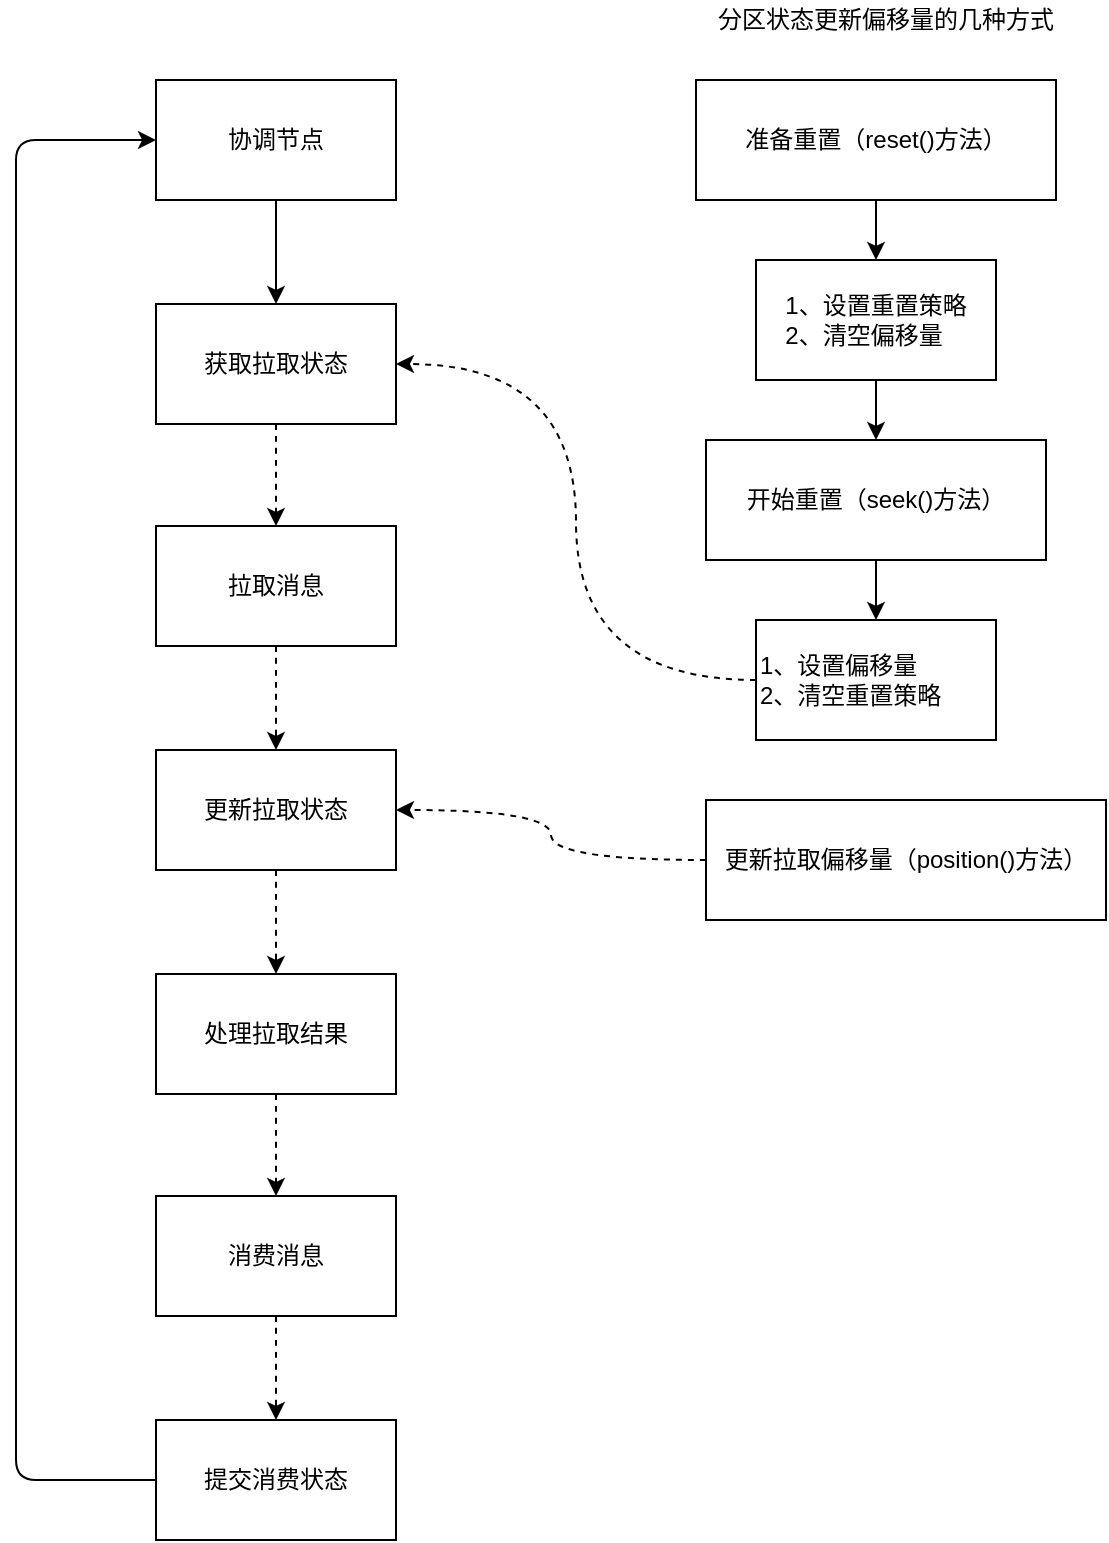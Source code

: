 <mxfile version="13.7.9" type="device" pages="2"><diagram name="订阅状态变化" id="74e2e168-ea6b-b213-b513-2b3c1d86103e"><mxGraphModel dx="1426" dy="905" grid="1" gridSize="10" guides="1" tooltips="1" connect="1" arrows="1" fold="1" page="1" pageScale="1" pageWidth="1100" pageHeight="850" background="#ffffff" math="0" shadow="0"><root><mxCell id="0"/><mxCell id="1" parent="0"/><mxCell id="byvaO5zIQXraVnCBa1rp-3" value="" style="edgeStyle=orthogonalEdgeStyle;rounded=0;orthogonalLoop=1;jettySize=auto;html=1;" parent="1" source="byvaO5zIQXraVnCBa1rp-1" target="byvaO5zIQXraVnCBa1rp-2" edge="1"><mxGeometry relative="1" as="geometry"/></mxCell><mxCell id="byvaO5zIQXraVnCBa1rp-1" value="协调节点" style="rounded=0;whiteSpace=wrap;html=1;" parent="1" vertex="1"><mxGeometry x="230" y="110" width="120" height="60" as="geometry"/></mxCell><mxCell id="byvaO5zIQXraVnCBa1rp-14" value="" style="edgeStyle=orthogonalEdgeStyle;curved=1;rounded=0;orthogonalLoop=1;jettySize=auto;html=1;dashed=1;" parent="1" source="byvaO5zIQXraVnCBa1rp-2" target="byvaO5zIQXraVnCBa1rp-13" edge="1"><mxGeometry relative="1" as="geometry"/></mxCell><mxCell id="byvaO5zIQXraVnCBa1rp-2" value="获取拉取状态" style="whiteSpace=wrap;html=1;rounded=0;" parent="1" vertex="1"><mxGeometry x="230" y="222" width="120" height="60" as="geometry"/></mxCell><mxCell id="byvaO5zIQXraVnCBa1rp-7" value="" style="edgeStyle=orthogonalEdgeStyle;rounded=0;orthogonalLoop=1;jettySize=auto;html=1;" parent="1" source="byvaO5zIQXraVnCBa1rp-4" target="byvaO5zIQXraVnCBa1rp-6" edge="1"><mxGeometry relative="1" as="geometry"/></mxCell><mxCell id="byvaO5zIQXraVnCBa1rp-4" value="准备重置（reset()方法）" style="rounded=0;whiteSpace=wrap;html=1;" parent="1" vertex="1"><mxGeometry x="500" y="110" width="180" height="60" as="geometry"/></mxCell><mxCell id="byvaO5zIQXraVnCBa1rp-5" value="分区状态更新偏移量的几种方式" style="text;html=1;strokeColor=none;fillColor=none;align=center;verticalAlign=middle;whiteSpace=wrap;rounded=0;" parent="1" vertex="1"><mxGeometry x="500" y="70" width="190" height="20" as="geometry"/></mxCell><mxCell id="byvaO5zIQXraVnCBa1rp-9" value="" style="edgeStyle=orthogonalEdgeStyle;rounded=0;orthogonalLoop=1;jettySize=auto;html=1;" parent="1" source="byvaO5zIQXraVnCBa1rp-6" target="byvaO5zIQXraVnCBa1rp-8" edge="1"><mxGeometry relative="1" as="geometry"/></mxCell><mxCell id="byvaO5zIQXraVnCBa1rp-6" value="1、设置重置策略&lt;br&gt;&lt;div style=&quot;text-align: left&quot;&gt;&lt;span&gt;2、清空偏移量&lt;/span&gt;&lt;/div&gt;" style="whiteSpace=wrap;html=1;rounded=0;" parent="1" vertex="1"><mxGeometry x="530" y="200" width="120" height="60" as="geometry"/></mxCell><mxCell id="byvaO5zIQXraVnCBa1rp-11" value="" style="edgeStyle=orthogonalEdgeStyle;rounded=0;orthogonalLoop=1;jettySize=auto;html=1;" parent="1" source="byvaO5zIQXraVnCBa1rp-8" target="byvaO5zIQXraVnCBa1rp-10" edge="1"><mxGeometry relative="1" as="geometry"/></mxCell><mxCell id="byvaO5zIQXraVnCBa1rp-8" value="开始重置（seek()方法）" style="whiteSpace=wrap;html=1;rounded=0;" parent="1" vertex="1"><mxGeometry x="505" y="290" width="170" height="60" as="geometry"/></mxCell><mxCell id="byvaO5zIQXraVnCBa1rp-10" value="&lt;span&gt;1、设置偏移量&lt;/span&gt;&lt;br&gt;&lt;div&gt;2、清空重置策略&lt;/div&gt;" style="whiteSpace=wrap;html=1;rounded=0;align=left;" parent="1" vertex="1"><mxGeometry x="530" y="380" width="120" height="60" as="geometry"/></mxCell><mxCell id="byvaO5zIQXraVnCBa1rp-12" value="" style="endArrow=classic;html=1;entryX=1;entryY=0.5;entryDx=0;entryDy=0;exitX=0;exitY=0.5;exitDx=0;exitDy=0;edgeStyle=orthogonalEdgeStyle;curved=1;dashed=1;" parent="1" source="byvaO5zIQXraVnCBa1rp-10" target="byvaO5zIQXraVnCBa1rp-2" edge="1"><mxGeometry width="50" height="50" relative="1" as="geometry"><mxPoint x="610" y="400" as="sourcePoint"/><mxPoint x="370" y="300" as="targetPoint"/></mxGeometry></mxCell><mxCell id="byvaO5zIQXraVnCBa1rp-16" value="" style="edgeStyle=orthogonalEdgeStyle;curved=1;rounded=0;orthogonalLoop=1;jettySize=auto;html=1;dashed=1;" parent="1" source="byvaO5zIQXraVnCBa1rp-13" target="byvaO5zIQXraVnCBa1rp-15" edge="1"><mxGeometry relative="1" as="geometry"/></mxCell><mxCell id="byvaO5zIQXraVnCBa1rp-13" value="拉取消息" style="whiteSpace=wrap;html=1;rounded=0;" parent="1" vertex="1"><mxGeometry x="230" y="333" width="120" height="60" as="geometry"/></mxCell><mxCell id="byvaO5zIQXraVnCBa1rp-18" value="" style="edgeStyle=orthogonalEdgeStyle;curved=1;rounded=0;orthogonalLoop=1;jettySize=auto;html=1;dashed=1;" parent="1" source="byvaO5zIQXraVnCBa1rp-15" target="byvaO5zIQXraVnCBa1rp-17" edge="1"><mxGeometry relative="1" as="geometry"/></mxCell><mxCell id="byvaO5zIQXraVnCBa1rp-15" value="更新拉取状态" style="whiteSpace=wrap;html=1;rounded=0;" parent="1" vertex="1"><mxGeometry x="230" y="445" width="120" height="60" as="geometry"/></mxCell><mxCell id="byvaO5zIQXraVnCBa1rp-20" value="" style="edgeStyle=orthogonalEdgeStyle;curved=1;rounded=0;orthogonalLoop=1;jettySize=auto;html=1;dashed=1;" parent="1" source="byvaO5zIQXraVnCBa1rp-17" target="byvaO5zIQXraVnCBa1rp-19" edge="1"><mxGeometry relative="1" as="geometry"/></mxCell><mxCell id="byvaO5zIQXraVnCBa1rp-17" value="处理拉取结果" style="whiteSpace=wrap;html=1;rounded=0;" parent="1" vertex="1"><mxGeometry x="230" y="557" width="120" height="60" as="geometry"/></mxCell><mxCell id="byvaO5zIQXraVnCBa1rp-22" value="" style="edgeStyle=orthogonalEdgeStyle;curved=1;rounded=0;orthogonalLoop=1;jettySize=auto;html=1;dashed=1;entryX=0.5;entryY=0;entryDx=0;entryDy=0;" parent="1" source="byvaO5zIQXraVnCBa1rp-19" target="byvaO5zIQXraVnCBa1rp-23" edge="1"><mxGeometry relative="1" as="geometry"><mxPoint x="290" y="830" as="targetPoint"/></mxGeometry></mxCell><mxCell id="byvaO5zIQXraVnCBa1rp-19" value="消费消息" style="whiteSpace=wrap;html=1;rounded=0;" parent="1" vertex="1"><mxGeometry x="230" y="668" width="120" height="60" as="geometry"/></mxCell><mxCell id="byvaO5zIQXraVnCBa1rp-23" value="提交消费状态" style="whiteSpace=wrap;html=1;rounded=0;" parent="1" vertex="1"><mxGeometry x="230" y="780" width="120" height="60" as="geometry"/></mxCell><mxCell id="byvaO5zIQXraVnCBa1rp-25" value="更新拉取偏移量（position()方法）" style="rounded=0;whiteSpace=wrap;html=1;" parent="1" vertex="1"><mxGeometry x="505" y="470" width="200" height="60" as="geometry"/></mxCell><mxCell id="byvaO5zIQXraVnCBa1rp-26" value="" style="endArrow=classic;html=1;entryX=1;entryY=0.5;entryDx=0;entryDy=0;exitX=0;exitY=0.5;exitDx=0;exitDy=0;edgeStyle=orthogonalEdgeStyle;curved=1;dashed=1;" parent="1" source="byvaO5zIQXraVnCBa1rp-25" target="byvaO5zIQXraVnCBa1rp-15" edge="1"><mxGeometry width="50" height="50" relative="1" as="geometry"><mxPoint x="540" y="420" as="sourcePoint"/><mxPoint x="360" y="255" as="targetPoint"/></mxGeometry></mxCell><mxCell id="byvaO5zIQXraVnCBa1rp-28" value="" style="endArrow=classic;html=1;exitX=0;exitY=0.5;exitDx=0;exitDy=0;entryX=0;entryY=0.5;entryDx=0;entryDy=0;edgeStyle=elbowEdgeStyle;" parent="1" source="byvaO5zIQXraVnCBa1rp-23" target="byvaO5zIQXraVnCBa1rp-1" edge="1"><mxGeometry width="50" height="50" relative="1" as="geometry"><mxPoint x="590" y="440" as="sourcePoint"/><mxPoint x="220" y="400" as="targetPoint"/><Array as="points"><mxPoint x="160" y="475"/></Array></mxGeometry></mxCell></root></mxGraphModel></diagram><diagram id="dOn2AFGqh9SvfXnvZ8T5" name="加入消费者组"><mxGraphModel dx="1426" dy="905" grid="1" gridSize="10" guides="1" tooltips="1" connect="1" arrows="1" fold="1" page="1" pageScale="1" pageWidth="827" pageHeight="1169" math="0" shadow="0"><root><mxCell id="sPmBqvjB1u9hWn2zJyq7-0"/><mxCell id="sPmBqvjB1u9hWn2zJyq7-1" parent="sPmBqvjB1u9hWn2zJyq7-0"/><mxCell id="6TjelrpAM-Fyc43gU7AB-3" value="" style="edgeStyle=orthogonalEdgeStyle;rounded=0;orthogonalLoop=1;jettySize=auto;html=1;fontSize=20;fillColor=#d5e8d4;strokeColor=#82b366;" edge="1" parent="sPmBqvjB1u9hWn2zJyq7-1" source="6TjelrpAM-Fyc43gU7AB-0" target="6TjelrpAM-Fyc43gU7AB-2"><mxGeometry relative="1" as="geometry"/></mxCell><mxCell id="6TjelrpAM-Fyc43gU7AB-0" value="ConsumerCoordinator" style="rounded=1;whiteSpace=wrap;html=1;fillColor=#d5e8d4;strokeColor=#82b366;" vertex="1" parent="sPmBqvjB1u9hWn2zJyq7-1"><mxGeometry x="150" y="410" width="160" height="60" as="geometry"/></mxCell><mxCell id="6TjelrpAM-Fyc43gU7AB-2" value="poll()" style="whiteSpace=wrap;html=1;rounded=0;" vertex="1" parent="sPmBqvjB1u9hWn2zJyq7-1"><mxGeometry x="100" y="510" width="260" height="30" as="geometry"/></mxCell><mxCell id="6TjelrpAM-Fyc43gU7AB-7" value="&lt;pre style=&quot;background-color: rgb(255 , 255 , 255) ; color: rgb(8 , 8 , 8)&quot;&gt;&lt;font style=&quot;font-size: 12px&quot; face=&quot;Helvetica&quot;&gt;ensureCoordinatorReady()&lt;/font&gt;&lt;/pre&gt;" style="whiteSpace=wrap;html=1;rounded=0;" vertex="1" parent="sPmBqvjB1u9hWn2zJyq7-1"><mxGeometry x="200" y="710" width="150" height="30" as="geometry"/></mxCell><mxCell id="6TjelrpAM-Fyc43gU7AB-9" value="&lt;pre style=&quot;background-color: rgb(255 , 255 , 255) ; color: rgb(8 , 8 , 8)&quot;&gt;&lt;pre&gt;&lt;font style=&quot;font-size: 12px&quot; face=&quot;Helvetica&quot;&gt;pollHeartbeat()&lt;/font&gt;&lt;/pre&gt;&lt;/pre&gt;" style="whiteSpace=wrap;html=1;rounded=0;" vertex="1" parent="sPmBqvjB1u9hWn2zJyq7-1"><mxGeometry x="260" y="650" width="150" height="30" as="geometry"/></mxCell><mxCell id="6TjelrpAM-Fyc43gU7AB-21" value="" style="edgeStyle=orthogonalEdgeStyle;rounded=0;orthogonalLoop=1;jettySize=auto;html=1;fontSize=20;" edge="1" parent="sPmBqvjB1u9hWn2zJyq7-1" source="6TjelrpAM-Fyc43gU7AB-14" target="6TjelrpAM-Fyc43gU7AB-20"><mxGeometry relative="1" as="geometry"/></mxCell><mxCell id="6TjelrpAM-Fyc43gU7AB-14" value="&lt;pre style=&quot;background-color: rgb(255 , 255 , 255) ; color: rgb(8 , 8 , 8)&quot;&gt;&lt;pre&gt;&lt;font style=&quot;font-size: 12px&quot; face=&quot;Helvetica&quot;&gt;rejoinNeededOrPending()&lt;/font&gt;&lt;/pre&gt;&lt;/pre&gt;" style="whiteSpace=wrap;html=1;rounded=0;" vertex="1" parent="sPmBqvjB1u9hWn2zJyq7-1"><mxGeometry x="130" y="760" width="150" height="30" as="geometry"/></mxCell><mxCell id="6TjelrpAM-Fyc43gU7AB-20" value="&lt;pre style=&quot;background-color: rgb(255 , 255 , 255) ; color: rgb(8 , 8 , 8)&quot;&gt;&lt;font style=&quot;font-size: 12px&quot; face=&quot;Helvetica&quot;&gt;ensureActiveGroup()&lt;/font&gt;&lt;/pre&gt;" style="rounded=0;whiteSpace=wrap;html=1;fontSize=20;" vertex="1" parent="sPmBqvjB1u9hWn2zJyq7-1"><mxGeometry x="330" y="761.25" width="120" height="27.5" as="geometry"/></mxCell><mxCell id="6TjelrpAM-Fyc43gU7AB-22" value="" style="endArrow=classic;html=1;fontSize=20;entryX=0.25;entryY=0;entryDx=0;entryDy=0;exitX=0.75;exitY=1;exitDx=0;exitDy=0;sketch=0;" edge="1" parent="sPmBqvjB1u9hWn2zJyq7-1" source="6TjelrpAM-Fyc43gU7AB-2" target="6TjelrpAM-Fyc43gU7AB-9"><mxGeometry width="50" height="50" relative="1" as="geometry"><mxPoint x="310" y="610" as="sourcePoint"/><mxPoint x="380" y="610" as="targetPoint"/></mxGeometry></mxCell><mxCell id="6TjelrpAM-Fyc43gU7AB-23" value="" style="endArrow=classic;html=1;fontSize=20;entryX=0.25;entryY=0;entryDx=0;entryDy=0;exitX=0.5;exitY=1;exitDx=0;exitDy=0;" edge="1" parent="sPmBqvjB1u9hWn2zJyq7-1" source="6TjelrpAM-Fyc43gU7AB-2" target="6TjelrpAM-Fyc43gU7AB-7"><mxGeometry width="50" height="50" relative="1" as="geometry"><mxPoint x="305" y="550" as="sourcePoint"/><mxPoint x="307.5" y="660" as="targetPoint"/></mxGeometry></mxCell><mxCell id="6TjelrpAM-Fyc43gU7AB-24" value="" style="endArrow=classic;html=1;fontSize=20;entryX=0.25;entryY=0;entryDx=0;entryDy=0;exitX=0.25;exitY=1;exitDx=0;exitDy=0;" edge="1" parent="sPmBqvjB1u9hWn2zJyq7-1" source="6TjelrpAM-Fyc43gU7AB-2" target="6TjelrpAM-Fyc43gU7AB-14"><mxGeometry width="50" height="50" relative="1" as="geometry"><mxPoint x="315" y="560" as="sourcePoint"/><mxPoint x="317.5" y="670" as="targetPoint"/></mxGeometry></mxCell><mxCell id="6TjelrpAM-Fyc43gU7AB-30" value="&lt;pre style=&quot;color: rgb(8 , 8 , 8) ; font-family: &amp;#34;jetbrains mono&amp;#34; , monospace&quot;&gt;&lt;span style=&quot;color: rgb(0 , 0 , 0)&quot;&gt;&lt;font style=&quot;font-size: 12px&quot;&gt;AbstractCoordinator&lt;/font&gt;&lt;/span&gt;&lt;/pre&gt;" style="rounded=1;whiteSpace=wrap;html=1;fillColor=#d5e8d4;strokeColor=#82b366;" vertex="1" parent="sPmBqvjB1u9hWn2zJyq7-1"><mxGeometry x="110" y="870" width="160" height="60" as="geometry"/></mxCell><mxCell id="6TjelrpAM-Fyc43gU7AB-31" value="&lt;pre style=&quot;background-color: rgb(255 , 255 , 255)&quot;&gt;&lt;font style=&quot;font-size: 12px&quot; face=&quot;Helvetica&quot;&gt;ensureCoordinatorReady()&lt;/font&gt;&lt;/pre&gt;" style="rounded=0;whiteSpace=wrap;html=1;fontSize=20;" vertex="1" parent="sPmBqvjB1u9hWn2zJyq7-1"><mxGeometry x="190" y="980" width="160" height="40" as="geometry"/></mxCell><mxCell id="6TjelrpAM-Fyc43gU7AB-32" value="" style="endArrow=classic;html=1;fontSize=20;exitX=0.75;exitY=1;exitDx=0;exitDy=0;entryX=0.25;entryY=0;entryDx=0;entryDy=0;fillColor=#d5e8d4;strokeColor=#82b366;" edge="1" parent="sPmBqvjB1u9hWn2zJyq7-1" source="6TjelrpAM-Fyc43gU7AB-30" target="6TjelrpAM-Fyc43gU7AB-31"><mxGeometry width="50" height="50" relative="1" as="geometry"><mxPoint x="380" y="890" as="sourcePoint"/><mxPoint x="430" y="840" as="targetPoint"/></mxGeometry></mxCell><mxCell id="6TjelrpAM-Fyc43gU7AB-33" value="" style="endArrow=classic;html=1;fontSize=20;exitX=0.75;exitY=1;exitDx=0;exitDy=0;entryX=0.75;entryY=0;entryDx=0;entryDy=0;fillColor=#dae8fc;strokeColor=#6c8ebf;" edge="1" parent="sPmBqvjB1u9hWn2zJyq7-1" source="6TjelrpAM-Fyc43gU7AB-7" target="6TjelrpAM-Fyc43gU7AB-31"><mxGeometry width="50" height="50" relative="1" as="geometry"><mxPoint x="380" y="780" as="sourcePoint"/><mxPoint x="430" y="730" as="targetPoint"/></mxGeometry></mxCell><mxCell id="6TjelrpAM-Fyc43gU7AB-41" value="" style="edgeStyle=orthogonalEdgeStyle;rounded=0;orthogonalLoop=1;jettySize=auto;html=1;fontSize=20;" edge="1" parent="sPmBqvjB1u9hWn2zJyq7-1" source="6TjelrpAM-Fyc43gU7AB-34" target="6TjelrpAM-Fyc43gU7AB-40"><mxGeometry relative="1" as="geometry"/></mxCell><mxCell id="6TjelrpAM-Fyc43gU7AB-34" value="&lt;pre style=&quot;background-color: rgb(255 , 255 , 255)&quot;&gt;&lt;pre style=&quot;color: rgb(8 , 8 , 8)&quot;&gt;&lt;font style=&quot;font-size: 12px&quot; face=&quot;Helvetica&quot;&gt;lookupCoordinator()&lt;/font&gt;&lt;/pre&gt;&lt;/pre&gt;" style="rounded=0;whiteSpace=wrap;html=1;fontSize=20;" vertex="1" parent="sPmBqvjB1u9hWn2zJyq7-1"><mxGeometry x="270" y="1080" width="160" height="40" as="geometry"/></mxCell><mxCell id="6TjelrpAM-Fyc43gU7AB-35" value="&lt;pre style=&quot;background-color: rgb(255 , 255 , 255)&quot;&gt;&lt;pre style=&quot;font-size: 12px&quot;&gt;&lt;pre&gt;&lt;font face=&quot;Helvetica&quot;&gt;client.poll()&lt;/font&gt;&lt;/pre&gt;&lt;/pre&gt;&lt;/pre&gt;" style="rounded=0;whiteSpace=wrap;html=1;fontSize=20;" vertex="1" parent="sPmBqvjB1u9hWn2zJyq7-1"><mxGeometry x="190" y="1150" width="160" height="40" as="geometry"/></mxCell><mxCell id="6TjelrpAM-Fyc43gU7AB-36" value="" style="endArrow=classic;html=1;fontSize=20;exitX=0.75;exitY=1;exitDx=0;exitDy=0;entryX=0.25;entryY=0;entryDx=0;entryDy=0;" edge="1" parent="sPmBqvjB1u9hWn2zJyq7-1" source="6TjelrpAM-Fyc43gU7AB-31" target="6TjelrpAM-Fyc43gU7AB-34"><mxGeometry width="50" height="50" relative="1" as="geometry"><mxPoint x="380" y="1160" as="sourcePoint"/><mxPoint x="430" y="1110" as="targetPoint"/></mxGeometry></mxCell><mxCell id="6TjelrpAM-Fyc43gU7AB-37" value="" style="endArrow=classic;html=1;fontSize=20;exitX=0.25;exitY=1;exitDx=0;exitDy=0;entryX=0.25;entryY=0;entryDx=0;entryDy=0;" edge="1" parent="sPmBqvjB1u9hWn2zJyq7-1" source="6TjelrpAM-Fyc43gU7AB-31" target="6TjelrpAM-Fyc43gU7AB-35"><mxGeometry width="50" height="50" relative="1" as="geometry"><mxPoint x="330" y="1030" as="sourcePoint"/><mxPoint x="340" y="1090" as="targetPoint"/></mxGeometry></mxCell><mxCell id="6TjelrpAM-Fyc43gU7AB-40" value="&lt;pre style=&quot;background-color: rgb(255 , 255 , 255)&quot;&gt;&lt;pre style=&quot;color: rgb(8 , 8 , 8)&quot;&gt;&lt;pre&gt;&lt;font style=&quot;font-size: 12px&quot; face=&quot;Helvetica&quot;&gt;sendFindCoordinatorRequest()&lt;/font&gt;&lt;/pre&gt;&lt;/pre&gt;&lt;/pre&gt;" style="rounded=0;whiteSpace=wrap;html=1;fontSize=20;" vertex="1" parent="sPmBqvjB1u9hWn2zJyq7-1"><mxGeometry x="470" y="1080" width="190" height="40" as="geometry"/></mxCell><mxCell id="6TjelrpAM-Fyc43gU7AB-42" value="&lt;pre style=&quot;background-color: rgb(255 , 255 , 255)&quot;&gt;&lt;pre style=&quot;color: rgb(8 , 8 , 8)&quot;&gt;&lt;font face=&quot;Helvetica&quot; style=&quot;font-size: 12px&quot;&gt;ensureActiveGroup()&lt;/font&gt;&lt;/pre&gt;&lt;/pre&gt;" style="rounded=0;whiteSpace=wrap;html=1;fontSize=20;" vertex="1" parent="sPmBqvjB1u9hWn2zJyq7-1"><mxGeometry x="80" y="1230" width="160" height="40" as="geometry"/></mxCell><mxCell id="6TjelrpAM-Fyc43gU7AB-43" value="" style="endArrow=classic;html=1;fontSize=20;exitX=0.25;exitY=1;exitDx=0;exitDy=0;entryX=0.25;entryY=0;entryDx=0;entryDy=0;fillColor=#d5e8d4;strokeColor=#82b366;" edge="1" parent="sPmBqvjB1u9hWn2zJyq7-1" source="6TjelrpAM-Fyc43gU7AB-30" target="6TjelrpAM-Fyc43gU7AB-42"><mxGeometry width="50" height="50" relative="1" as="geometry"><mxPoint x="240" y="940" as="sourcePoint"/><mxPoint x="240" y="990" as="targetPoint"/></mxGeometry></mxCell><mxCell id="6TjelrpAM-Fyc43gU7AB-44" value="" style="endArrow=classic;html=1;fontSize=20;entryX=0.75;entryY=0;entryDx=0;entryDy=0;fillColor=#dae8fc;strokeColor=#6c8ebf;" edge="1" parent="sPmBqvjB1u9hWn2zJyq7-1" source="6TjelrpAM-Fyc43gU7AB-20" target="6TjelrpAM-Fyc43gU7AB-42"><mxGeometry width="50" height="50" relative="1" as="geometry"><mxPoint x="322.5" y="750" as="sourcePoint"/><mxPoint x="320" y="990" as="targetPoint"/></mxGeometry></mxCell><mxCell id="6TjelrpAM-Fyc43gU7AB-45" value="&lt;pre style=&quot;background-color: rgb(255 , 255 , 255)&quot;&gt;&lt;font style=&quot;font-size: 12px&quot; face=&quot;Helvetica&quot;&gt;ensureCoordinatorReady()&lt;/font&gt;&lt;/pre&gt;" style="rounded=0;whiteSpace=wrap;html=1;fontSize=20;" vertex="1" parent="sPmBqvjB1u9hWn2zJyq7-1"><mxGeometry x="180" y="1320" width="150" height="40" as="geometry"/></mxCell><mxCell id="6TjelrpAM-Fyc43gU7AB-46" value="" style="endArrow=classic;html=1;fontSize=20;exitX=0.75;exitY=1;exitDx=0;exitDy=0;entryX=0.25;entryY=0;entryDx=0;entryDy=0;" edge="1" parent="sPmBqvjB1u9hWn2zJyq7-1" source="6TjelrpAM-Fyc43gU7AB-42" target="6TjelrpAM-Fyc43gU7AB-45"><mxGeometry width="50" height="50" relative="1" as="geometry"><mxPoint x="380" y="1110" as="sourcePoint"/><mxPoint x="430" y="1060" as="targetPoint"/></mxGeometry></mxCell><mxCell id="6TjelrpAM-Fyc43gU7AB-48" value="&lt;pre style=&quot;background-color: rgb(255 , 255 , 255)&quot;&gt;&lt;pre style=&quot;color: rgb(8 , 8 , 8)&quot;&gt;&lt;font style=&quot;font-size: 12px&quot; face=&quot;Helvetica&quot;&gt;startHeartbeatThreadIfNeeded()&lt;/font&gt;&lt;/pre&gt;&lt;/pre&gt;" style="rounded=0;whiteSpace=wrap;html=1;fontSize=20;" vertex="1" parent="sPmBqvjB1u9hWn2zJyq7-1"><mxGeometry x="115" y="1410" width="180" height="40" as="geometry"/></mxCell><mxCell id="6TjelrpAM-Fyc43gU7AB-49" value="" style="endArrow=classic;html=1;fontSize=20;exitX=0.5;exitY=1;exitDx=0;exitDy=0;entryX=0.25;entryY=0;entryDx=0;entryDy=0;" edge="1" parent="sPmBqvjB1u9hWn2zJyq7-1" source="6TjelrpAM-Fyc43gU7AB-42" target="6TjelrpAM-Fyc43gU7AB-48"><mxGeometry width="50" height="50" relative="1" as="geometry"><mxPoint x="380" y="1340" as="sourcePoint"/><mxPoint x="430" y="1290" as="targetPoint"/></mxGeometry></mxCell><mxCell id="6TjelrpAM-Fyc43gU7AB-51" value="&lt;pre style=&quot;background-color: rgb(255 , 255 , 255)&quot;&gt;&lt;pre style=&quot;color: rgb(8 , 8 , 8)&quot;&gt;&lt;pre&gt;&lt;font style=&quot;font-size: 12px&quot; face=&quot;Helvetica&quot;&gt;joinGroupIfNeeded()&lt;/font&gt;&lt;/pre&gt;&lt;/pre&gt;&lt;/pre&gt;" style="rounded=0;whiteSpace=wrap;html=1;fontSize=20;" vertex="1" parent="sPmBqvjB1u9hWn2zJyq7-1"><mxGeometry x="60" y="1480" width="180" height="40" as="geometry"/></mxCell><mxCell id="6TjelrpAM-Fyc43gU7AB-52" value="" style="endArrow=classic;html=1;fontSize=20;exitX=0.25;exitY=1;exitDx=0;exitDy=0;entryX=0.25;entryY=0;entryDx=0;entryDy=0;" edge="1" parent="sPmBqvjB1u9hWn2zJyq7-1" source="6TjelrpAM-Fyc43gU7AB-42" target="6TjelrpAM-Fyc43gU7AB-51"><mxGeometry width="50" height="50" relative="1" as="geometry"><mxPoint x="130" y="1310" as="sourcePoint"/><mxPoint x="430" y="1320" as="targetPoint"/></mxGeometry></mxCell><mxCell id="6TjelrpAM-Fyc43gU7AB-54" value="&lt;pre style=&quot;background-color: rgb(255 , 255 , 255)&quot;&gt;&lt;pre style=&quot;color: rgb(8 , 8 , 8)&quot;&gt;&lt;pre&gt;&lt;pre&gt;&lt;font style=&quot;font-size: 12px&quot; face=&quot;Helvetica&quot;&gt;onJoinPrepare()&lt;/font&gt;&lt;/pre&gt;&lt;/pre&gt;&lt;/pre&gt;&lt;/pre&gt;" style="rounded=0;whiteSpace=wrap;html=1;fontSize=20;" vertex="1" parent="sPmBqvjB1u9hWn2zJyq7-1"><mxGeometry x="220" y="1590" width="100" height="30" as="geometry"/></mxCell><mxCell id="6TjelrpAM-Fyc43gU7AB-55" value="" style="endArrow=classic;html=1;fontSize=20;exitX=1;exitY=1;exitDx=0;exitDy=0;entryX=0.25;entryY=0;entryDx=0;entryDy=0;" edge="1" parent="sPmBqvjB1u9hWn2zJyq7-1" source="6TjelrpAM-Fyc43gU7AB-51" target="6TjelrpAM-Fyc43gU7AB-54"><mxGeometry width="50" height="50" relative="1" as="geometry"><mxPoint x="390" y="1480" as="sourcePoint"/><mxPoint x="440" y="1430" as="targetPoint"/></mxGeometry></mxCell><mxCell id="6TjelrpAM-Fyc43gU7AB-60" value="" style="edgeStyle=orthogonalEdgeStyle;rounded=0;orthogonalLoop=1;jettySize=auto;html=1;fontSize=20;" edge="1" parent="sPmBqvjB1u9hWn2zJyq7-1" source="6TjelrpAM-Fyc43gU7AB-57" target="6TjelrpAM-Fyc43gU7AB-59"><mxGeometry relative="1" as="geometry"/></mxCell><mxCell id="6TjelrpAM-Fyc43gU7AB-57" value="&lt;pre style=&quot;background-color: rgb(255 , 255 , 255)&quot;&gt;&lt;pre style=&quot;color: rgb(8 , 8 , 8)&quot;&gt;&lt;pre&gt;&lt;pre&gt;&lt;pre&gt;&lt;font style=&quot;font-size: 12px&quot; face=&quot;Helvetica&quot;&gt;initiateJoinGroup()&lt;/font&gt;&lt;/pre&gt;&lt;/pre&gt;&lt;/pre&gt;&lt;/pre&gt;&lt;/pre&gt;" style="rounded=0;whiteSpace=wrap;html=1;fontSize=20;" vertex="1" parent="sPmBqvjB1u9hWn2zJyq7-1"><mxGeometry x="170" y="1650" width="100" height="30" as="geometry"/></mxCell><mxCell id="6TjelrpAM-Fyc43gU7AB-58" value="" style="endArrow=classic;html=1;fontSize=20;entryX=0.25;entryY=0;entryDx=0;entryDy=0;exitX=0.75;exitY=1;exitDx=0;exitDy=0;" edge="1" parent="sPmBqvjB1u9hWn2zJyq7-1" target="6TjelrpAM-Fyc43gU7AB-57" source="6TjelrpAM-Fyc43gU7AB-51"><mxGeometry width="50" height="50" relative="1" as="geometry"><mxPoint x="153" y="1530" as="sourcePoint"/><mxPoint x="385" y="1490" as="targetPoint"/></mxGeometry></mxCell><mxCell id="6TjelrpAM-Fyc43gU7AB-59" value="&lt;pre style=&quot;background-color: rgb(255 , 255 , 255)&quot;&gt;&lt;pre style=&quot;color: rgb(8 , 8 , 8)&quot;&gt;&lt;pre&gt;&lt;pre&gt;&lt;pre&gt;&lt;pre&gt;&lt;font style=&quot;font-size: 12px&quot; face=&quot;Helvetica&quot;&gt;sendJoinGroupRequest()&lt;/font&gt;&lt;/pre&gt;&lt;/pre&gt;&lt;/pre&gt;&lt;/pre&gt;&lt;/pre&gt;&lt;/pre&gt;" style="rounded=0;whiteSpace=wrap;html=1;fontSize=20;" vertex="1" parent="sPmBqvjB1u9hWn2zJyq7-1"><mxGeometry x="310" y="1650" width="140" height="30" as="geometry"/></mxCell><mxCell id="6TjelrpAM-Fyc43gU7AB-61" value="&lt;pre style=&quot;background-color: rgb(255 , 255 , 255)&quot;&gt;&lt;pre style=&quot;color: rgb(8 , 8 , 8)&quot;&gt;&lt;pre&gt;&lt;pre&gt;&lt;pre&gt;&lt;pre style=&quot;color: rgb(0 , 0 , 0) ; font-size: 12px&quot;&gt;&lt;font face=&quot;Helvetica&quot;&gt;client.poll()&lt;/font&gt;&lt;/pre&gt;&lt;/pre&gt;&lt;/pre&gt;&lt;/pre&gt;&lt;/pre&gt;&lt;/pre&gt;" style="rounded=0;whiteSpace=wrap;html=1;fontSize=20;" vertex="1" parent="sPmBqvjB1u9hWn2zJyq7-1"><mxGeometry x="130" y="1700" width="100" height="30" as="geometry"/></mxCell><mxCell id="6TjelrpAM-Fyc43gU7AB-62" value="" style="endArrow=classic;html=1;fontSize=20;entryX=0.25;entryY=0;entryDx=0;entryDy=0;exitX=0.5;exitY=1;exitDx=0;exitDy=0;" edge="1" parent="sPmBqvjB1u9hWn2zJyq7-1" target="6TjelrpAM-Fyc43gU7AB-61" source="6TjelrpAM-Fyc43gU7AB-51"><mxGeometry width="50" height="50" relative="1" as="geometry"><mxPoint x="100" y="1570" as="sourcePoint"/><mxPoint x="335" y="1540" as="targetPoint"/></mxGeometry></mxCell><mxCell id="6TjelrpAM-Fyc43gU7AB-63" value="&lt;pre style=&quot;background-color: rgb(255 , 255 , 255)&quot;&gt;&lt;pre style=&quot;color: rgb(8 , 8 , 8)&quot;&gt;&lt;pre&gt;&lt;pre&gt;&lt;pre&gt;&lt;pre style=&quot;color: rgb(0 , 0 , 0)&quot;&gt;&lt;pre style=&quot;color: rgb(8 , 8 , 8)&quot;&gt;&lt;font style=&quot;font-size: 12px&quot; face=&quot;Helvetica&quot;&gt;onJoinComplete()&lt;/font&gt;&lt;/pre&gt;&lt;/pre&gt;&lt;/pre&gt;&lt;/pre&gt;&lt;/pre&gt;&lt;/pre&gt;&lt;/pre&gt;" style="rounded=0;whiteSpace=wrap;html=1;fontSize=20;" vertex="1" parent="sPmBqvjB1u9hWn2zJyq7-1"><mxGeometry x="80" y="1750" width="100" height="30" as="geometry"/></mxCell><mxCell id="6TjelrpAM-Fyc43gU7AB-64" value="" style="endArrow=classic;html=1;fontSize=20;entryX=0.25;entryY=0;entryDx=0;entryDy=0;exitX=0.25;exitY=1;exitDx=0;exitDy=0;" edge="1" parent="sPmBqvjB1u9hWn2zJyq7-1" target="6TjelrpAM-Fyc43gU7AB-63" source="6TjelrpAM-Fyc43gU7AB-51"><mxGeometry width="50" height="50" relative="1" as="geometry"><mxPoint x="60" y="1530" as="sourcePoint"/><mxPoint x="345" y="1550" as="targetPoint"/></mxGeometry></mxCell><mxCell id="6TjelrpAM-Fyc43gU7AB-65" value="&lt;pre style=&quot;background-color: rgb(255 , 255 , 255)&quot;&gt;&lt;pre style=&quot;color: rgb(8 , 8 , 8)&quot;&gt;&lt;pre&gt;&lt;pre&gt;&lt;pre&gt;&lt;pre style=&quot;color: rgb(0 , 0 , 0)&quot;&gt;&lt;pre style=&quot;color: rgb(8 , 8 , 8)&quot;&gt;&lt;font style=&quot;font-size: 12px&quot; face=&quot;Helvetica&quot;&gt;resetJoinGroupFuture()&lt;/font&gt;&lt;/pre&gt;&lt;/pre&gt;&lt;/pre&gt;&lt;/pre&gt;&lt;/pre&gt;&lt;/pre&gt;&lt;/pre&gt;" style="rounded=0;whiteSpace=wrap;html=1;fontSize=20;" vertex="1" parent="sPmBqvjB1u9hWn2zJyq7-1"><mxGeometry x="40" y="1820" width="130" height="30" as="geometry"/></mxCell><mxCell id="6TjelrpAM-Fyc43gU7AB-66" value="" style="endArrow=classic;html=1;fontSize=20;entryX=0.25;entryY=0;entryDx=0;entryDy=0;exitX=0;exitY=1;exitDx=0;exitDy=0;" edge="1" parent="sPmBqvjB1u9hWn2zJyq7-1" target="6TjelrpAM-Fyc43gU7AB-65" source="6TjelrpAM-Fyc43gU7AB-51"><mxGeometry width="50" height="50" relative="1" as="geometry"><mxPoint x="65" y="1640" as="sourcePoint"/><mxPoint x="295" y="1660" as="targetPoint"/></mxGeometry></mxCell><mxCell id="6TjelrpAM-Fyc43gU7AB-72" value="" style="edgeStyle=orthogonalEdgeStyle;rounded=0;sketch=0;orthogonalLoop=1;jettySize=auto;html=1;fontSize=20;" edge="1" parent="sPmBqvjB1u9hWn2zJyq7-1" source="6TjelrpAM-Fyc43gU7AB-69" target="6TjelrpAM-Fyc43gU7AB-71"><mxGeometry relative="1" as="geometry"/></mxCell><mxCell id="6TjelrpAM-Fyc43gU7AB-69" value="&lt;pre style=&quot;color: rgb(8 , 8 , 8)&quot;&gt;&lt;pre&gt;&lt;span style=&quot;color: rgb(0 , 0 , 0)&quot;&gt;&lt;font style=&quot;font-size: 12px&quot; face=&quot;Helvetica&quot;&gt;JoinGroupResponseHandler&lt;/font&gt;&lt;/span&gt;&lt;/pre&gt;&lt;/pre&gt;" style="rounded=1;whiteSpace=wrap;html=1;fillColor=#d5e8d4;strokeColor=#82b366;" vertex="1" parent="sPmBqvjB1u9hWn2zJyq7-1"><mxGeometry x="295" y="1790" width="160" height="60" as="geometry"/></mxCell><mxCell id="6TjelrpAM-Fyc43gU7AB-70" value="" style="endArrow=none;html=1;fontSize=20;entryX=0.5;entryY=1;entryDx=0;entryDy=0;" edge="1" parent="sPmBqvjB1u9hWn2zJyq7-1" source="6TjelrpAM-Fyc43gU7AB-69" target="6TjelrpAM-Fyc43gU7AB-59"><mxGeometry width="50" height="50" relative="1" as="geometry"><mxPoint x="480" y="1980" as="sourcePoint"/><mxPoint x="550" y="1800" as="targetPoint"/></mxGeometry></mxCell><mxCell id="6TjelrpAM-Fyc43gU7AB-71" value="&lt;pre style=&quot;background-color: rgb(255 , 255 , 255)&quot;&gt;&lt;font style=&quot;font-size: 12px&quot; face=&quot;Helvetica&quot;&gt;handle()&lt;/font&gt;&lt;/pre&gt;" style="whiteSpace=wrap;html=1;rounded=0;fillColor=none;" vertex="1" parent="sPmBqvjB1u9hWn2zJyq7-1"><mxGeometry x="315" y="1910" width="120" height="60" as="geometry"/></mxCell><mxCell id="6TjelrpAM-Fyc43gU7AB-73" value="&lt;pre style=&quot;background-color: rgb(255 , 255 , 255)&quot;&gt;&lt;pre style=&quot;color: rgb(8 , 8 , 8)&quot;&gt;&lt;font style=&quot;font-size: 12px&quot; face=&quot;Helvetica&quot;&gt;onJoinLeader()&lt;/font&gt;&lt;/pre&gt;&lt;/pre&gt;" style="whiteSpace=wrap;html=1;rounded=0;fillColor=none;" vertex="1" parent="sPmBqvjB1u9hWn2zJyq7-1"><mxGeometry x="380" y="2020" width="120" height="60" as="geometry"/></mxCell><mxCell id="6TjelrpAM-Fyc43gU7AB-74" value="&lt;pre style=&quot;background-color: rgb(255 , 255 , 255)&quot;&gt;&lt;pre style=&quot;color: rgb(8 , 8 , 8)&quot;&gt;&lt;font style=&quot;font-size: 12px&quot; face=&quot;Helvetica&quot;&gt;onJoinFollower()&lt;/font&gt;&lt;/pre&gt;&lt;/pre&gt;" style="whiteSpace=wrap;html=1;rounded=0;fillColor=none;" vertex="1" parent="sPmBqvjB1u9hWn2zJyq7-1"><mxGeometry x="250" y="2020" width="120" height="60" as="geometry"/></mxCell><mxCell id="6TjelrpAM-Fyc43gU7AB-75" value="" style="rounded=0;sketch=0;orthogonalLoop=1;jettySize=auto;html=1;fontSize=20;exitX=0.75;exitY=1;exitDx=0;exitDy=0;entryX=0.25;entryY=0;entryDx=0;entryDy=0;" edge="1" parent="sPmBqvjB1u9hWn2zJyq7-1" source="6TjelrpAM-Fyc43gU7AB-71" target="6TjelrpAM-Fyc43gU7AB-73"><mxGeometry relative="1" as="geometry"><mxPoint x="385" y="1860" as="sourcePoint"/><mxPoint x="385" y="1920" as="targetPoint"/></mxGeometry></mxCell><mxCell id="6TjelrpAM-Fyc43gU7AB-76" value="" style="rounded=0;sketch=0;orthogonalLoop=1;jettySize=auto;html=1;fontSize=20;exitX=0.25;exitY=1;exitDx=0;exitDy=0;entryX=0.75;entryY=0;entryDx=0;entryDy=0;" edge="1" parent="sPmBqvjB1u9hWn2zJyq7-1" source="6TjelrpAM-Fyc43gU7AB-71" target="6TjelrpAM-Fyc43gU7AB-74"><mxGeometry relative="1" as="geometry"><mxPoint x="415" y="1980" as="sourcePoint"/><mxPoint x="454" y="2030" as="targetPoint"/></mxGeometry></mxCell><mxCell id="6TjelrpAM-Fyc43gU7AB-77" value="&lt;pre style=&quot;background-color: rgb(255 , 255 , 255)&quot;&gt;&lt;pre&gt;&lt;pre&gt;&lt;font style=&quot;font-size: 12px&quot; face=&quot;Helvetica&quot;&gt;sendSyncGroupRequest()&lt;/font&gt;&lt;/pre&gt;&lt;/pre&gt;&lt;/pre&gt;" style="whiteSpace=wrap;html=1;rounded=0;fillColor=none;" vertex="1" parent="sPmBqvjB1u9hWn2zJyq7-1"><mxGeometry x="315" y="2220" width="160" height="60" as="geometry"/></mxCell><mxCell id="6TjelrpAM-Fyc43gU7AB-78" value="&lt;pre style=&quot;background-color: rgb(255 , 255 , 255)&quot;&gt;&lt;pre style=&quot;color: rgb(8 , 8 , 8)&quot;&gt;&lt;pre&gt;&lt;font style=&quot;font-size: 12px&quot; face=&quot;Helvetica&quot;&gt;performAssignment()&lt;/font&gt;&lt;/pre&gt;&lt;/pre&gt;&lt;/pre&gt;" style="whiteSpace=wrap;html=1;rounded=0;fillColor=none;" vertex="1" parent="sPmBqvjB1u9hWn2zJyq7-1"><mxGeometry x="480" y="2120" width="120" height="60" as="geometry"/></mxCell><mxCell id="6TjelrpAM-Fyc43gU7AB-80" value="" style="rounded=0;sketch=0;orthogonalLoop=1;jettySize=auto;html=1;fontSize=20;exitX=0.75;exitY=1;exitDx=0;exitDy=0;entryX=0.25;entryY=0;entryDx=0;entryDy=0;" edge="1" parent="sPmBqvjB1u9hWn2zJyq7-1" source="6TjelrpAM-Fyc43gU7AB-73" target="6TjelrpAM-Fyc43gU7AB-78"><mxGeometry relative="1" as="geometry"><mxPoint x="415" y="1980" as="sourcePoint"/><mxPoint x="454" y="2030" as="targetPoint"/></mxGeometry></mxCell><mxCell id="6TjelrpAM-Fyc43gU7AB-81" value="" style="rounded=0;sketch=0;orthogonalLoop=1;jettySize=auto;html=1;fontSize=20;exitX=0.75;exitY=1;exitDx=0;exitDy=0;entryX=0.25;entryY=0;entryDx=0;entryDy=0;" edge="1" parent="sPmBqvjB1u9hWn2zJyq7-1" source="6TjelrpAM-Fyc43gU7AB-74" target="6TjelrpAM-Fyc43gU7AB-77"><mxGeometry relative="1" as="geometry"><mxPoint x="355" y="1980" as="sourcePoint"/><mxPoint x="320" y="2030" as="targetPoint"/></mxGeometry></mxCell><mxCell id="6TjelrpAM-Fyc43gU7AB-82" value="" style="rounded=0;sketch=0;orthogonalLoop=1;jettySize=auto;html=1;fontSize=20;exitX=0.25;exitY=1;exitDx=0;exitDy=0;entryX=0.75;entryY=0;entryDx=0;entryDy=0;" edge="1" parent="sPmBqvjB1u9hWn2zJyq7-1" source="6TjelrpAM-Fyc43gU7AB-73" target="6TjelrpAM-Fyc43gU7AB-77"><mxGeometry relative="1" as="geometry"><mxPoint x="365" y="1990" as="sourcePoint"/><mxPoint x="330" y="2040" as="targetPoint"/></mxGeometry></mxCell><mxCell id="25Arh5TQ3h6QOxw3t2U1-1" value="" style="edgeStyle=none;rounded=0;sketch=0;orthogonalLoop=1;jettySize=auto;html=1;fontSize=20;fillColor=#d5e8d4;strokeColor=#82b366;exitX=0.75;exitY=1;exitDx=0;exitDy=0;" edge="1" parent="sPmBqvjB1u9hWn2zJyq7-1" source="6TjelrpAM-Fyc43gU7AB-83" target="25Arh5TQ3h6QOxw3t2U1-0"><mxGeometry relative="1" as="geometry"/></mxCell><mxCell id="6TjelrpAM-Fyc43gU7AB-83" value="&lt;pre&gt;&lt;font style=&quot;font-size: 12px&quot; face=&quot;Helvetica&quot;&gt;ConsumerNetworkClient&lt;/font&gt;&lt;/pre&gt;" style="rounded=1;whiteSpace=wrap;html=1;fillColor=#d5e8d4;strokeColor=#82b366;" vertex="1" parent="sPmBqvjB1u9hWn2zJyq7-1"><mxGeometry x="1080" y="410" width="270" height="50" as="geometry"/></mxCell><mxCell id="25Arh5TQ3h6QOxw3t2U1-0" value="&lt;pre style=&quot;background-color: rgb(255 , 255 , 255)&quot;&gt;&lt;font style=&quot;font-size: 12px&quot; face=&quot;Helvetica&quot;&gt;poll()&lt;/font&gt;&lt;/pre&gt;" style="whiteSpace=wrap;html=1;rounded=0;fillColor=none;" vertex="1" parent="sPmBqvjB1u9hWn2zJyq7-1"><mxGeometry x="1172.5" y="540" width="225" height="30" as="geometry"/></mxCell><mxCell id="25Arh5TQ3h6QOxw3t2U1-2" value="" style="endArrow=classic;html=1;fontSize=20;exitX=1;exitY=0.5;exitDx=0;exitDy=0;entryX=0;entryY=0.5;entryDx=0;entryDy=0;fillColor=#dae8fc;strokeColor=#6c8ebf;" edge="1" parent="sPmBqvjB1u9hWn2zJyq7-1" source="6TjelrpAM-Fyc43gU7AB-35" target="25Arh5TQ3h6QOxw3t2U1-0"><mxGeometry width="50" height="50" relative="1" as="geometry"><mxPoint x="550" y="1170" as="sourcePoint"/><mxPoint x="650" y="590" as="targetPoint"/></mxGeometry></mxCell><mxCell id="25Arh5TQ3h6QOxw3t2U1-3" value="" style="endArrow=classic;html=1;fontSize=20;entryX=0;entryY=0.5;entryDx=0;entryDy=0;fillColor=#dae8fc;strokeColor=#6c8ebf;exitX=1;exitY=0.5;exitDx=0;exitDy=0;" edge="1" parent="sPmBqvjB1u9hWn2zJyq7-1" source="6TjelrpAM-Fyc43gU7AB-61" target="25Arh5TQ3h6QOxw3t2U1-0"><mxGeometry width="50" height="50" relative="1" as="geometry"><mxPoint x="360" y="1390" as="sourcePoint"/><mxPoint x="725" y="555" as="targetPoint"/></mxGeometry></mxCell><mxCell id="25Arh5TQ3h6QOxw3t2U1-4" value="&lt;pre style=&quot;background-color: rgb(255 , 255 , 255)&quot;&gt;&lt;pre&gt;&lt;div style=&quot;text-align: left&quot;&gt;&lt;span style=&quot;color: rgb(8 , 8 , 8) ; font-family: &amp;#34;helvetica&amp;#34; ; white-space: normal&quot;&gt;checkDisconnects()&lt;/span&gt;&lt;/div&gt;&lt;font color=&quot;#080808&quot; face=&quot;Helvetica&quot;&gt;&lt;div style=&quot;text-align: left&quot;&gt;&lt;span style=&quot;white-space: normal&quot;&gt;maybeTriggerWakeup()&lt;/span&gt;&lt;/div&gt;&lt;div style=&quot;text-align: left&quot;&gt;&lt;span style=&quot;white-space: normal&quot;&gt;maybeThrowInterruptException()&lt;/span&gt;&lt;/div&gt;&lt;div style=&quot;text-align: left&quot;&gt;&lt;span style=&quot;white-space: normal&quot;&gt;trySend()&lt;/span&gt;&lt;/div&gt;&lt;div style=&quot;text-align: left&quot;&gt;&lt;span style=&quot;white-space: normal&quot;&gt;failExpiredRequests()&lt;/span&gt;&lt;/div&gt;&lt;/font&gt;&lt;/pre&gt;&lt;/pre&gt;" style="whiteSpace=wrap;html=1;rounded=0;" vertex="1" parent="sPmBqvjB1u9hWn2zJyq7-1"><mxGeometry x="1110" y="820" width="210" height="80" as="geometry"/></mxCell><mxCell id="25Arh5TQ3h6QOxw3t2U1-7" value="&lt;pre style=&quot;background-color: rgb(255 , 255 , 255) ; color: rgb(8 , 8 , 8)&quot;&gt;&lt;pre&gt;&lt;pre style=&quot;color: rgb(0 , 0 , 0)&quot;&gt;&lt;font face=&quot;Helvetica&quot;&gt;client.poll()&lt;/font&gt;&lt;/pre&gt;&lt;/pre&gt;&lt;/pre&gt;" style="whiteSpace=wrap;html=1;rounded=0;" vertex="1" parent="sPmBqvjB1u9hWn2zJyq7-1"><mxGeometry x="1187" y="761.25" width="150" height="30" as="geometry"/></mxCell><mxCell id="25Arh5TQ3h6QOxw3t2U1-73" value="" style="edgeStyle=none;rounded=0;sketch=0;orthogonalLoop=1;jettySize=auto;html=1;fontSize=20;entryX=0.75;entryY=0;entryDx=0;entryDy=0;fillColor=#dae8fc;strokeColor=#6c8ebf;" edge="1" parent="sPmBqvjB1u9hWn2zJyq7-1" source="25Arh5TQ3h6QOxw3t2U1-8" target="25Arh5TQ3h6QOxw3t2U1-58"><mxGeometry relative="1" as="geometry"><mxPoint x="970" y="1220" as="targetPoint"/></mxGeometry></mxCell><mxCell id="25Arh5TQ3h6QOxw3t2U1-8" value="&lt;pre style=&quot;background-color: rgb(255 , 255 , 255) ; color: rgb(8 , 8 , 8)&quot;&gt;&lt;pre&gt;&lt;pre&gt;&lt;font style=&quot;font-size: 12px&quot; face=&quot;Helvetica&quot;&gt;trySend()&lt;/font&gt;&lt;/pre&gt;&lt;/pre&gt;&lt;/pre&gt;" style="whiteSpace=wrap;html=1;rounded=0;" vertex="1" parent="sPmBqvjB1u9hWn2zJyq7-1"><mxGeometry x="1247.5" y="700" width="150" height="30" as="geometry"/></mxCell><mxCell id="25Arh5TQ3h6QOxw3t2U1-9" value="&lt;pre style=&quot;background-color: rgb(255 , 255 , 255) ; color: rgb(8 , 8 , 8)&quot;&gt;&lt;pre&gt;&lt;pre&gt;&lt;font style=&quot;font-size: 12px&quot; face=&quot;Helvetica&quot;&gt;firePendingCompletedRequests()&lt;/font&gt;&lt;/pre&gt;&lt;/pre&gt;&lt;/pre&gt;" style="whiteSpace=wrap;html=1;rounded=0;" vertex="1" parent="sPmBqvjB1u9hWn2zJyq7-1"><mxGeometry x="1300" y="630" width="180" height="30" as="geometry"/></mxCell><mxCell id="25Arh5TQ3h6QOxw3t2U1-10" value="" style="endArrow=classic;html=1;fontSize=20;entryX=0.25;entryY=0;entryDx=0;entryDy=0;exitX=0.75;exitY=1;exitDx=0;exitDy=0;sketch=0;" edge="1" parent="sPmBqvjB1u9hWn2zJyq7-1" source="25Arh5TQ3h6QOxw3t2U1-0" target="25Arh5TQ3h6QOxw3t2U1-9"><mxGeometry width="50" height="50" relative="1" as="geometry"><mxPoint x="815" y="550" as="sourcePoint"/><mxPoint x="817.5" y="660" as="targetPoint"/></mxGeometry></mxCell><mxCell id="25Arh5TQ3h6QOxw3t2U1-11" value="" style="endArrow=classic;html=1;fontSize=20;entryX=0.25;entryY=0;entryDx=0;entryDy=0;exitX=0.5;exitY=1;exitDx=0;exitDy=0;sketch=0;" edge="1" parent="sPmBqvjB1u9hWn2zJyq7-1" source="25Arh5TQ3h6QOxw3t2U1-0" target="25Arh5TQ3h6QOxw3t2U1-8"><mxGeometry width="50" height="50" relative="1" as="geometry"><mxPoint x="1351.25" y="580" as="sourcePoint"/><mxPoint x="1355" y="640" as="targetPoint"/></mxGeometry></mxCell><mxCell id="25Arh5TQ3h6QOxw3t2U1-12" value="" style="endArrow=classic;html=1;fontSize=20;entryX=0.25;entryY=0;entryDx=0;entryDy=0;sketch=0;exitX=0.25;exitY=1;exitDx=0;exitDy=0;" edge="1" parent="sPmBqvjB1u9hWn2zJyq7-1" source="25Arh5TQ3h6QOxw3t2U1-0" target="25Arh5TQ3h6QOxw3t2U1-7"><mxGeometry width="50" height="50" relative="1" as="geometry"><mxPoint x="1230" y="580" as="sourcePoint"/><mxPoint x="1295" y="710" as="targetPoint"/></mxGeometry></mxCell><mxCell id="25Arh5TQ3h6QOxw3t2U1-13" value="" style="endArrow=classic;html=1;fontSize=20;entryX=0.25;entryY=0;entryDx=0;entryDy=0;sketch=0;exitX=0;exitY=1;exitDx=0;exitDy=0;" edge="1" parent="sPmBqvjB1u9hWn2zJyq7-1" source="25Arh5TQ3h6QOxw3t2U1-0" target="25Arh5TQ3h6QOxw3t2U1-4"><mxGeometry width="50" height="50" relative="1" as="geometry"><mxPoint x="1238.75" y="580" as="sourcePoint"/><mxPoint x="1234.5" y="771.25" as="targetPoint"/></mxGeometry></mxCell><mxCell id="25Arh5TQ3h6QOxw3t2U1-15" value="" style="edgeStyle=none;rounded=0;sketch=0;orthogonalLoop=1;jettySize=auto;html=1;fontSize=20;fillColor=#d5e8d4;strokeColor=#82b366;exitX=0.25;exitY=1;exitDx=0;exitDy=0;entryX=0.5;entryY=0;entryDx=0;entryDy=0;" edge="1" parent="sPmBqvjB1u9hWn2zJyq7-1" source="6TjelrpAM-Fyc43gU7AB-83" target="25Arh5TQ3h6QOxw3t2U1-16"><mxGeometry relative="1" as="geometry"><mxPoint x="1292.5" y="470" as="sourcePoint"/><mxPoint x="1060" y="590" as="targetPoint"/></mxGeometry></mxCell><mxCell id="25Arh5TQ3h6QOxw3t2U1-20" style="edgeStyle=none;rounded=0;sketch=0;orthogonalLoop=1;jettySize=auto;html=1;exitX=0.75;exitY=1;exitDx=0;exitDy=0;entryX=0.25;entryY=0;entryDx=0;entryDy=0;fontSize=20;" edge="1" parent="sPmBqvjB1u9hWn2zJyq7-1" source="25Arh5TQ3h6QOxw3t2U1-16" target="25Arh5TQ3h6QOxw3t2U1-17"><mxGeometry relative="1" as="geometry"/></mxCell><mxCell id="25Arh5TQ3h6QOxw3t2U1-16" value="&lt;pre style=&quot;background-color: rgb(255 , 255 , 255)&quot;&gt;&lt;font style=&quot;font-size: 12px&quot; face=&quot;Helvetica&quot;&gt;send()&lt;/font&gt;&lt;/pre&gt;" style="whiteSpace=wrap;html=1;rounded=0;fillColor=none;" vertex="1" parent="sPmBqvjB1u9hWn2zJyq7-1"><mxGeometry x="810" y="550" width="225" height="30" as="geometry"/></mxCell><mxCell id="25Arh5TQ3h6QOxw3t2U1-17" value="&lt;pre style=&quot;background-color: rgb(255 , 255 , 255) ; color: rgb(8 , 8 , 8)&quot;&gt;&lt;pre&gt;&lt;pre&gt;&lt;font style=&quot;font-size: 12px&quot; face=&quot;Helvetica&quot;&gt;put()&lt;/font&gt;&lt;/pre&gt;&lt;/pre&gt;&lt;/pre&gt;" style="whiteSpace=wrap;html=1;rounded=0;" vertex="1" parent="sPmBqvjB1u9hWn2zJyq7-1"><mxGeometry x="950" y="620" width="100" height="30" as="geometry"/></mxCell><mxCell id="25Arh5TQ3h6QOxw3t2U1-19" style="edgeStyle=none;rounded=0;sketch=0;orthogonalLoop=1;jettySize=auto;html=1;exitX=0;exitY=0.5;exitDx=0;exitDy=0;fontSize=20;" edge="1" parent="sPmBqvjB1u9hWn2zJyq7-1" source="25Arh5TQ3h6QOxw3t2U1-17" target="25Arh5TQ3h6QOxw3t2U1-17"><mxGeometry relative="1" as="geometry"/></mxCell><mxCell id="25Arh5TQ3h6QOxw3t2U1-27" style="edgeStyle=none;rounded=0;sketch=0;orthogonalLoop=1;jettySize=auto;html=1;exitX=0.75;exitY=1;exitDx=0;exitDy=0;fontSize=20;entryX=0.75;entryY=0;entryDx=0;entryDy=0;" edge="1" parent="sPmBqvjB1u9hWn2zJyq7-1" source="25Arh5TQ3h6QOxw3t2U1-21" target="25Arh5TQ3h6QOxw3t2U1-26"><mxGeometry relative="1" as="geometry"><mxPoint x="960" y="1110" as="targetPoint"/></mxGeometry></mxCell><mxCell id="25Arh5TQ3h6QOxw3t2U1-21" value="&lt;pre style=&quot;background-color: rgb(255 , 255 , 255) ; color: rgb(8 , 8 , 8)&quot;&gt;&lt;pre&gt;&lt;pre&gt;&lt;pre style=&quot;color: rgb(0 , 0 , 0)&quot;&gt;&lt;font face=&quot;Helvetica&quot;&gt;client.wakeup()&lt;/font&gt;&lt;/pre&gt;&lt;/pre&gt;&lt;/pre&gt;&lt;/pre&gt;" style="whiteSpace=wrap;html=1;rounded=0;" vertex="1" parent="sPmBqvjB1u9hWn2zJyq7-1"><mxGeometry x="840" y="680" width="100" height="30" as="geometry"/></mxCell><mxCell id="25Arh5TQ3h6QOxw3t2U1-22" style="edgeStyle=none;rounded=0;sketch=0;orthogonalLoop=1;jettySize=auto;html=1;exitX=0.25;exitY=1;exitDx=0;exitDy=0;entryX=0.25;entryY=0;entryDx=0;entryDy=0;fontSize=20;" edge="1" parent="sPmBqvjB1u9hWn2zJyq7-1" source="25Arh5TQ3h6QOxw3t2U1-16" target="25Arh5TQ3h6QOxw3t2U1-21"><mxGeometry relative="1" as="geometry"><mxPoint x="988.75" y="590" as="sourcePoint"/><mxPoint x="985" y="630" as="targetPoint"/></mxGeometry></mxCell><mxCell id="25Arh5TQ3h6QOxw3t2U1-23" value="&lt;pre&gt;&lt;font style=&quot;font-size: 12px&quot; face=&quot;Helvetica&quot;&gt;NetworkClient&lt;/font&gt;&lt;/pre&gt;" style="rounded=1;whiteSpace=wrap;html=1;fillColor=#d5e8d4;strokeColor=#82b366;" vertex="1" parent="sPmBqvjB1u9hWn2zJyq7-1"><mxGeometry x="740" y="1010" width="270" height="50" as="geometry"/></mxCell><mxCell id="25Arh5TQ3h6QOxw3t2U1-24" value="" style="edgeStyle=none;rounded=0;sketch=0;orthogonalLoop=1;jettySize=auto;html=1;fontSize=20;fillColor=#d5e8d4;strokeColor=#82b366;exitX=0.75;exitY=1;exitDx=0;exitDy=0;entryX=0.5;entryY=0;entryDx=0;entryDy=0;" edge="1" parent="sPmBqvjB1u9hWn2zJyq7-1" source="25Arh5TQ3h6QOxw3t2U1-23" target="25Arh5TQ3h6QOxw3t2U1-26"><mxGeometry relative="1" as="geometry"><mxPoint x="950" y="1080" as="sourcePoint"/><mxPoint x="943" y="1120" as="targetPoint"/></mxGeometry></mxCell><mxCell id="25Arh5TQ3h6QOxw3t2U1-34" value="" style="edgeStyle=none;rounded=0;sketch=0;orthogonalLoop=1;jettySize=auto;html=1;fontSize=20;entryX=0;entryY=0.5;entryDx=0;entryDy=0;fillColor=#dae8fc;strokeColor=#6c8ebf;" edge="1" parent="sPmBqvjB1u9hWn2zJyq7-1" source="25Arh5TQ3h6QOxw3t2U1-26" target="25Arh5TQ3h6QOxw3t2U1-32"><mxGeometry relative="1" as="geometry"><mxPoint x="1070" y="1135" as="targetPoint"/></mxGeometry></mxCell><mxCell id="25Arh5TQ3h6QOxw3t2U1-26" value="&lt;pre style=&quot;background-color: rgb(255 , 255 , 255) ; color: rgb(8 , 8 , 8)&quot;&gt;&lt;pre&gt;&lt;pre&gt;&lt;pre style=&quot;color: rgb(0 , 0 , 0)&quot;&gt;&lt;font face=&quot;Helvetica&quot;&gt;wakeup()&lt;/font&gt;&lt;/pre&gt;&lt;/pre&gt;&lt;/pre&gt;&lt;/pre&gt;" style="whiteSpace=wrap;html=1;rounded=0;" vertex="1" parent="sPmBqvjB1u9hWn2zJyq7-1"><mxGeometry x="900" y="1120" width="90" height="30" as="geometry"/></mxCell><mxCell id="25Arh5TQ3h6QOxw3t2U1-28" value="" style="edgeStyle=none;rounded=0;sketch=0;orthogonalLoop=1;jettySize=auto;html=1;fontSize=20;fillColor=#d5e8d4;strokeColor=#82b366;exitX=0.5;exitY=1;exitDx=0;exitDy=0;entryX=0.5;entryY=0;entryDx=0;entryDy=0;" edge="1" parent="sPmBqvjB1u9hWn2zJyq7-1" target="25Arh5TQ3h6QOxw3t2U1-29" source="25Arh5TQ3h6QOxw3t2U1-23"><mxGeometry relative="1" as="geometry"><mxPoint x="882" y="1060" as="sourcePoint"/><mxPoint x="870" y="1170" as="targetPoint"/></mxGeometry></mxCell><mxCell id="25Arh5TQ3h6QOxw3t2U1-36" value="" style="edgeStyle=none;rounded=0;sketch=0;orthogonalLoop=1;jettySize=auto;html=1;fontSize=20;exitX=0.75;exitY=1;exitDx=0;exitDy=0;entryX=0.25;entryY=0;entryDx=0;entryDy=0;" edge="1" parent="sPmBqvjB1u9hWn2zJyq7-1" source="25Arh5TQ3h6QOxw3t2U1-29" target="25Arh5TQ3h6QOxw3t2U1-35"><mxGeometry relative="1" as="geometry"/></mxCell><mxCell id="25Arh5TQ3h6QOxw3t2U1-37" value="" style="edgeStyle=none;rounded=0;sketch=0;orthogonalLoop=1;jettySize=auto;html=1;fontSize=20;entryX=0.25;entryY=0;entryDx=0;entryDy=0;" edge="1" parent="sPmBqvjB1u9hWn2zJyq7-1" source="25Arh5TQ3h6QOxw3t2U1-29" target="25Arh5TQ3h6QOxw3t2U1-38"><mxGeometry relative="1" as="geometry"><mxPoint x="790" y="1290" as="targetPoint"/></mxGeometry></mxCell><mxCell id="25Arh5TQ3h6QOxw3t2U1-29" value="&lt;pre style=&quot;background-color: rgb(255 , 255 , 255) ; color: rgb(8 , 8 , 8)&quot;&gt;&lt;pre&gt;&lt;pre&gt;&lt;pre style=&quot;color: rgb(0 , 0 , 0)&quot;&gt;&lt;font face=&quot;Helvetica&quot;&gt;poll()&lt;/font&gt;&lt;/pre&gt;&lt;/pre&gt;&lt;/pre&gt;&lt;/pre&gt;" style="whiteSpace=wrap;html=1;rounded=0;" vertex="1" parent="sPmBqvjB1u9hWn2zJyq7-1"><mxGeometry x="788.5" y="1170" width="173" height="30" as="geometry"/></mxCell><mxCell id="25Arh5TQ3h6QOxw3t2U1-30" value="&lt;pre&gt;&lt;font style=&quot;font-size: 12px&quot; face=&quot;Helvetica&quot;&gt;Selector&lt;/font&gt;&lt;/pre&gt;" style="rounded=1;whiteSpace=wrap;html=1;fillColor=#d5e8d4;strokeColor=#82b366;" vertex="1" parent="sPmBqvjB1u9hWn2zJyq7-1"><mxGeometry x="1610" y="1010" width="270" height="50" as="geometry"/></mxCell><mxCell id="25Arh5TQ3h6QOxw3t2U1-31" value="" style="edgeStyle=none;rounded=0;sketch=0;orthogonalLoop=1;jettySize=auto;html=1;fontSize=20;fillColor=#d5e8d4;strokeColor=#82b366;entryX=0.5;entryY=0;entryDx=0;entryDy=0;exitX=0.75;exitY=1;exitDx=0;exitDy=0;" edge="1" parent="sPmBqvjB1u9hWn2zJyq7-1" target="25Arh5TQ3h6QOxw3t2U1-32" source="25Arh5TQ3h6QOxw3t2U1-30"><mxGeometry relative="1" as="geometry"><mxPoint x="1832" y="1050" as="sourcePoint"/><mxPoint x="1803" y="1130" as="targetPoint"/></mxGeometry></mxCell><mxCell id="25Arh5TQ3h6QOxw3t2U1-32" value="&lt;pre style=&quot;background-color: rgb(255 , 255 , 255) ; color: rgb(8 , 8 , 8)&quot;&gt;&lt;pre&gt;&lt;pre&gt;&lt;pre style=&quot;color: rgb(0 , 0 , 0)&quot;&gt;&lt;font face=&quot;Helvetica&quot;&gt;wakeup()&lt;/font&gt;&lt;/pre&gt;&lt;/pre&gt;&lt;/pre&gt;&lt;/pre&gt;" style="whiteSpace=wrap;html=1;rounded=0;" vertex="1" parent="sPmBqvjB1u9hWn2zJyq7-1"><mxGeometry x="1760" y="1120" width="100" height="30" as="geometry"/></mxCell><mxCell id="25Arh5TQ3h6QOxw3t2U1-82" value="" style="edgeStyle=none;rounded=0;sketch=0;orthogonalLoop=1;jettySize=auto;html=1;fontSize=20;entryX=0.5;entryY=0;entryDx=0;entryDy=0;fillColor=#dae8fc;strokeColor=#6c8ebf;" edge="1" parent="sPmBqvjB1u9hWn2zJyq7-1" source="25Arh5TQ3h6QOxw3t2U1-35" target="25Arh5TQ3h6QOxw3t2U1-79"><mxGeometry relative="1" as="geometry"/></mxCell><mxCell id="25Arh5TQ3h6QOxw3t2U1-35" value="&lt;pre style=&quot;background-color: rgb(255 , 255 , 255)&quot;&gt;&lt;pre&gt;&lt;pre&gt;&lt;pre style=&quot;line-height: 120%&quot;&gt;&lt;pre&gt;&lt;font face=&quot;Helvetica&quot;&gt;metadataUpdater.&lt;/font&gt;maybeUpdate()&lt;/pre&gt;&lt;/pre&gt;&lt;/pre&gt;&lt;/pre&gt;&lt;/pre&gt;" style="whiteSpace=wrap;html=1;rounded=0;align=center;" vertex="1" parent="sPmBqvjB1u9hWn2zJyq7-1"><mxGeometry x="870" y="1240" width="203" height="30" as="geometry"/></mxCell><mxCell id="25Arh5TQ3h6QOxw3t2U1-38" value="&lt;pre style=&quot;background-color: rgb(255 , 255 , 255)&quot;&gt;&lt;pre&gt;&lt;pre&gt;&lt;pre style=&quot;line-height: 120%&quot;&gt;&lt;pre&gt;&lt;font face=&quot;Helvetica&quot;&gt;selector.poll()&lt;/font&gt;&lt;/pre&gt;&lt;/pre&gt;&lt;/pre&gt;&lt;/pre&gt;&lt;/pre&gt;" style="whiteSpace=wrap;html=1;rounded=0;align=center;" vertex="1" parent="sPmBqvjB1u9hWn2zJyq7-1"><mxGeometry x="827" y="1320" width="110" height="30" as="geometry"/></mxCell><mxCell id="25Arh5TQ3h6QOxw3t2U1-39" value="" style="edgeStyle=none;rounded=0;sketch=0;orthogonalLoop=1;jettySize=auto;html=1;fontSize=20;fillColor=#d5e8d4;strokeColor=#82b366;entryX=0.25;entryY=0;entryDx=0;entryDy=0;" edge="1" parent="sPmBqvjB1u9hWn2zJyq7-1" target="25Arh5TQ3h6QOxw3t2U1-40"><mxGeometry relative="1" as="geometry"><mxPoint x="1745" y="1060" as="sourcePoint"/><mxPoint x="1708" y="1190" as="targetPoint"/></mxGeometry></mxCell><mxCell id="25Arh5TQ3h6QOxw3t2U1-45" value="" style="edgeStyle=none;rounded=0;sketch=0;orthogonalLoop=1;jettySize=auto;html=1;fontSize=20;exitX=0.75;exitY=1;exitDx=0;exitDy=0;entryX=0.25;entryY=0;entryDx=0;entryDy=0;" edge="1" parent="sPmBqvjB1u9hWn2zJyq7-1" source="25Arh5TQ3h6QOxw3t2U1-40" target="25Arh5TQ3h6QOxw3t2U1-44"><mxGeometry relative="1" as="geometry"/></mxCell><mxCell id="25Arh5TQ3h6QOxw3t2U1-40" value="&lt;pre style=&quot;background-color: rgb(255 , 255 , 255) ; color: rgb(8 , 8 , 8)&quot;&gt;&lt;pre&gt;&lt;pre&gt;&lt;pre style=&quot;color: rgb(0 , 0 , 0)&quot;&gt;&lt;font face=&quot;Helvetica&quot;&gt;poll()&lt;/font&gt;&lt;/pre&gt;&lt;/pre&gt;&lt;/pre&gt;&lt;/pre&gt;" style="whiteSpace=wrap;html=1;rounded=0;" vertex="1" parent="sPmBqvjB1u9hWn2zJyq7-1"><mxGeometry x="1693.75" y="1310" width="185" height="30" as="geometry"/></mxCell><mxCell id="25Arh5TQ3h6QOxw3t2U1-41" value="" style="edgeStyle=none;rounded=0;sketch=0;orthogonalLoop=1;jettySize=auto;html=1;fontSize=20;fillColor=#dae8fc;strokeColor=#6c8ebf;exitX=1;exitY=0.5;exitDx=0;exitDy=0;entryX=0;entryY=0.5;entryDx=0;entryDy=0;" edge="1" parent="sPmBqvjB1u9hWn2zJyq7-1" source="25Arh5TQ3h6QOxw3t2U1-38" target="25Arh5TQ3h6QOxw3t2U1-40"><mxGeometry relative="1" as="geometry"><mxPoint x="1000" y="1145" as="sourcePoint"/><mxPoint x="1200" y="1200" as="targetPoint"/></mxGeometry></mxCell><mxCell id="25Arh5TQ3h6QOxw3t2U1-44" value="&lt;pre style=&quot;background-color: rgb(255 , 255 , 255) ; color: rgb(8 , 8 , 8)&quot;&gt;&lt;pre&gt;&lt;pre&gt;&lt;pre style=&quot;color: rgb(0 , 0 , 0)&quot;&gt;&lt;font face=&quot;Helvetica&quot;&gt;clear()&lt;/font&gt;&lt;/pre&gt;&lt;/pre&gt;&lt;/pre&gt;&lt;/pre&gt;" style="whiteSpace=wrap;html=1;rounded=0;" vertex="1" parent="sPmBqvjB1u9hWn2zJyq7-1"><mxGeometry x="1806.25" y="1372" width="100" height="30" as="geometry"/></mxCell><mxCell id="25Arh5TQ3h6QOxw3t2U1-47" value="" style="edgeStyle=none;rounded=0;sketch=0;orthogonalLoop=1;jettySize=auto;html=1;fontSize=20;exitX=0.5;exitY=1;exitDx=0;exitDy=0;entryX=0.25;entryY=0;entryDx=0;entryDy=0;" edge="1" parent="sPmBqvjB1u9hWn2zJyq7-1" target="25Arh5TQ3h6QOxw3t2U1-48" source="25Arh5TQ3h6QOxw3t2U1-40"><mxGeometry relative="1" as="geometry"><mxPoint x="1791.25" y="1340" as="sourcePoint"/></mxGeometry></mxCell><mxCell id="25Arh5TQ3h6QOxw3t2U1-48" value="&lt;pre style=&quot;background-color: rgb(255 , 255 , 255) ; color: rgb(8 , 8 , 8)&quot;&gt;&lt;pre&gt;&lt;pre&gt;&lt;pre style=&quot;color: rgb(0 , 0 , 0)&quot;&gt;&lt;font face=&quot;Helvetica&quot;&gt;select()&lt;/font&gt;&lt;/pre&gt;&lt;/pre&gt;&lt;/pre&gt;&lt;/pre&gt;" style="whiteSpace=wrap;html=1;rounded=0;" vertex="1" parent="sPmBqvjB1u9hWn2zJyq7-1"><mxGeometry x="1761.25" y="1435" width="100" height="30" as="geometry"/></mxCell><mxCell id="25Arh5TQ3h6QOxw3t2U1-49" value="" style="edgeStyle=none;rounded=0;sketch=0;orthogonalLoop=1;jettySize=auto;html=1;fontSize=20;exitX=0.25;exitY=1;exitDx=0;exitDy=0;entryX=0.25;entryY=0;entryDx=0;entryDy=0;" edge="1" parent="sPmBqvjB1u9hWn2zJyq7-1" target="25Arh5TQ3h6QOxw3t2U1-50" source="25Arh5TQ3h6QOxw3t2U1-40"><mxGeometry relative="1" as="geometry"><mxPoint x="1765.75" y="1360" as="sourcePoint"/></mxGeometry></mxCell><mxCell id="25Arh5TQ3h6QOxw3t2U1-50" value="&lt;pre style=&quot;background-color: rgb(255 , 255 , 255) ; color: rgb(8 , 8 , 8)&quot;&gt;&lt;pre&gt;&lt;pre&gt;&lt;pre style=&quot;color: rgb(0 , 0 , 0)&quot;&gt;&lt;pre style=&quot;color: rgb(8 , 8 , 8)&quot;&gt;&lt;font style=&quot;font-size: 12px&quot; face=&quot;Helvetica&quot;&gt;pollSelectionKeys()&lt;/font&gt;&lt;/pre&gt;&lt;/pre&gt;&lt;/pre&gt;&lt;/pre&gt;&lt;/pre&gt;" style="whiteSpace=wrap;html=1;rounded=0;" vertex="1" parent="sPmBqvjB1u9hWn2zJyq7-1"><mxGeometry x="1711.25" y="1497" width="125" height="30" as="geometry"/></mxCell><mxCell id="25Arh5TQ3h6QOxw3t2U1-51" value="" style="edgeStyle=none;rounded=0;sketch=0;orthogonalLoop=1;jettySize=auto;html=1;fontSize=20;exitX=0;exitY=1;exitDx=0;exitDy=0;entryX=0.25;entryY=0;entryDx=0;entryDy=0;" edge="1" parent="sPmBqvjB1u9hWn2zJyq7-1" target="25Arh5TQ3h6QOxw3t2U1-52" source="25Arh5TQ3h6QOxw3t2U1-40"><mxGeometry relative="1" as="geometry"><mxPoint x="1771.25" y="1350" as="sourcePoint"/><mxPoint x="1690" y="1550" as="targetPoint"/></mxGeometry></mxCell><mxCell id="25Arh5TQ3h6QOxw3t2U1-56" value="" style="edgeStyle=none;rounded=0;sketch=0;orthogonalLoop=1;jettySize=auto;html=1;fontSize=20;entryX=1;entryY=0.5;entryDx=0;entryDy=0;fillColor=#f8cecc;strokeColor=#b85450;dashed=1;" edge="1" parent="sPmBqvjB1u9hWn2zJyq7-1" source="25Arh5TQ3h6QOxw3t2U1-52" target="25Arh5TQ3h6QOxw3t2U1-54"><mxGeometry relative="1" as="geometry"><mxPoint x="1030" y="1525" as="targetPoint"/></mxGeometry></mxCell><mxCell id="25Arh5TQ3h6QOxw3t2U1-52" value="&lt;pre style=&quot;background-color: rgb(255 , 255 , 255) ; color: rgb(8 , 8 , 8)&quot;&gt;&lt;pre&gt;&lt;pre&gt;&lt;pre style=&quot;color: rgb(0 , 0 , 0)&quot;&gt;&lt;pre style=&quot;color: rgb(8 , 8 , 8)&quot;&gt;&lt;font face=&quot;Helvetica&quot;&gt;addToCompletedReceives&lt;font style=&quot;font-size: 12px&quot;&gt;()&lt;/font&gt;&lt;/font&gt;&lt;/pre&gt;&lt;/pre&gt;&lt;/pre&gt;&lt;/pre&gt;&lt;/pre&gt;" style="whiteSpace=wrap;html=1;rounded=0;" vertex="1" parent="sPmBqvjB1u9hWn2zJyq7-1"><mxGeometry x="1660" y="1560" width="155" height="30" as="geometry"/></mxCell><mxCell id="25Arh5TQ3h6QOxw3t2U1-53" value="" style="edgeStyle=none;rounded=0;sketch=0;orthogonalLoop=1;jettySize=auto;html=1;fontSize=20;entryX=0.25;entryY=0;entryDx=0;entryDy=0;exitX=0.25;exitY=1;exitDx=0;exitDy=0;" edge="1" parent="sPmBqvjB1u9hWn2zJyq7-1" target="25Arh5TQ3h6QOxw3t2U1-54" source="25Arh5TQ3h6QOxw3t2U1-29"><mxGeometry relative="1" as="geometry"><mxPoint x="761.75" y="1265" as="sourcePoint"/><mxPoint x="730" y="1365" as="targetPoint"/></mxGeometry></mxCell><mxCell id="25Arh5TQ3h6QOxw3t2U1-54" value="&lt;pre style=&quot;background-color: rgb(255 , 255 , 255)&quot;&gt;&lt;pre&gt;&lt;pre&gt;&lt;pre style=&quot;line-height: 120%&quot;&gt;&lt;pre&gt;&lt;div style=&quot;text-align: left&quot;&gt;&lt;span style=&quot;font-family: &amp;#34;helvetica&amp;#34; ; white-space: normal&quot;&gt;handleCompletedSends()&lt;/span&gt;&lt;/div&gt;&lt;font face=&quot;Helvetica&quot;&gt;&lt;div style=&quot;text-align: left&quot;&gt;&lt;span style=&quot;white-space: normal&quot;&gt;handleCompletedReceives()&lt;/span&gt;&lt;/div&gt;&lt;div style=&quot;text-align: left&quot;&gt;&lt;span style=&quot;white-space: normal&quot;&gt;handleDisconnections()&lt;/span&gt;&lt;/div&gt;&lt;div style=&quot;text-align: left&quot;&gt;&lt;span style=&quot;white-space: normal&quot;&gt;handleConnections()&lt;/span&gt;&lt;/div&gt;&lt;div style=&quot;text-align: left&quot;&gt;&lt;span style=&quot;white-space: normal&quot;&gt;handleInitiateApiVersionRequests()&lt;/span&gt;&lt;/div&gt;&lt;div style=&quot;text-align: left&quot;&gt;&lt;span style=&quot;white-space: normal&quot;&gt;handleTimedOutRequests()&lt;/span&gt;&lt;/div&gt;&lt;div style=&quot;text-align: left&quot;&gt;&lt;span style=&quot;white-space: normal&quot;&gt;completeResponses()&lt;/span&gt;&lt;/div&gt;&lt;/font&gt;&lt;/pre&gt;&lt;/pre&gt;&lt;/pre&gt;&lt;/pre&gt;&lt;/pre&gt;" style="whiteSpace=wrap;html=1;rounded=0;align=center;" vertex="1" parent="sPmBqvjB1u9hWn2zJyq7-1"><mxGeometry x="750" y="1470" width="203" height="110" as="geometry"/></mxCell><mxCell id="25Arh5TQ3h6QOxw3t2U1-57" value="" style="edgeStyle=none;rounded=0;sketch=0;orthogonalLoop=1;jettySize=auto;html=1;fontSize=20;fillColor=#d5e8d4;strokeColor=#82b366;exitX=0.25;exitY=1;exitDx=0;exitDy=0;entryX=0.5;entryY=0;entryDx=0;entryDy=0;" edge="1" parent="sPmBqvjB1u9hWn2zJyq7-1" target="25Arh5TQ3h6QOxw3t2U1-58" source="25Arh5TQ3h6QOxw3t2U1-23"><mxGeometry relative="1" as="geometry"><mxPoint x="722" y="1190" as="sourcePoint"/><mxPoint x="611.5" y="1550" as="targetPoint"/></mxGeometry></mxCell><mxCell id="25Arh5TQ3h6QOxw3t2U1-60" value="" style="edgeStyle=none;rounded=0;sketch=0;orthogonalLoop=1;jettySize=auto;html=1;fontSize=20;exitX=0.5;exitY=1;exitDx=0;exitDy=0;" edge="1" parent="sPmBqvjB1u9hWn2zJyq7-1" source="25Arh5TQ3h6QOxw3t2U1-58" target="25Arh5TQ3h6QOxw3t2U1-59"><mxGeometry relative="1" as="geometry"/></mxCell><mxCell id="25Arh5TQ3h6QOxw3t2U1-58" value="&lt;pre style=&quot;background-color: rgb(255 , 255 , 255) ; color: rgb(8 , 8 , 8)&quot;&gt;&lt;pre&gt;&lt;pre&gt;&lt;pre style=&quot;color: rgb(0 , 0 , 0)&quot;&gt;&lt;font face=&quot;Helvetica&quot;&gt;send()&lt;/font&gt;&lt;/pre&gt;&lt;/pre&gt;&lt;/pre&gt;&lt;/pre&gt;" style="whiteSpace=wrap;html=1;rounded=0;" vertex="1" parent="sPmBqvjB1u9hWn2zJyq7-1"><mxGeometry x="530" y="1550" width="173" height="30" as="geometry"/></mxCell><mxCell id="25Arh5TQ3h6QOxw3t2U1-62" value="" style="edgeStyle=none;rounded=0;sketch=0;orthogonalLoop=1;jettySize=auto;html=1;fontSize=20;exitX=0.75;exitY=1;exitDx=0;exitDy=0;entryX=0.25;entryY=0;entryDx=0;entryDy=0;" edge="1" parent="sPmBqvjB1u9hWn2zJyq7-1" source="25Arh5TQ3h6QOxw3t2U1-59" target="25Arh5TQ3h6QOxw3t2U1-61"><mxGeometry relative="1" as="geometry"/></mxCell><mxCell id="25Arh5TQ3h6QOxw3t2U1-63" value="" style="edgeStyle=none;rounded=0;sketch=0;orthogonalLoop=1;jettySize=auto;html=1;fontSize=20;entryX=0.25;entryY=0;entryDx=0;entryDy=0;" edge="1" parent="sPmBqvjB1u9hWn2zJyq7-1" source="25Arh5TQ3h6QOxw3t2U1-59" target="25Arh5TQ3h6QOxw3t2U1-64"><mxGeometry relative="1" as="geometry"><mxPoint x="590" y="1770" as="targetPoint"/></mxGeometry></mxCell><mxCell id="25Arh5TQ3h6QOxw3t2U1-59" value="&lt;pre style=&quot;background-color: rgb(255 , 255 , 255) ; color: rgb(8 , 8 , 8)&quot;&gt;&lt;pre&gt;&lt;pre&gt;&lt;pre style=&quot;color: rgb(0 , 0 , 0)&quot;&gt;&lt;font face=&quot;Helvetica&quot;&gt;doSend()&lt;/font&gt;&lt;/pre&gt;&lt;/pre&gt;&lt;/pre&gt;&lt;/pre&gt;" style="whiteSpace=wrap;html=1;rounded=0;" vertex="1" parent="sPmBqvjB1u9hWn2zJyq7-1"><mxGeometry x="530" y="1620" width="173" height="30" as="geometry"/></mxCell><mxCell id="25Arh5TQ3h6QOxw3t2U1-61" value="&lt;pre style=&quot;background-color: rgb(255 , 255 , 255) ; color: rgb(8 , 8 , 8)&quot;&gt;&lt;pre&gt;&lt;pre&gt;&lt;pre style=&quot;color: rgb(0 , 0 , 0)&quot;&gt;&lt;font face=&quot;Helvetica&quot;&gt;toSend()&lt;/font&gt;&lt;/pre&gt;&lt;/pre&gt;&lt;/pre&gt;&lt;/pre&gt;" style="whiteSpace=wrap;html=1;rounded=0;" vertex="1" parent="sPmBqvjB1u9hWn2zJyq7-1"><mxGeometry x="615.5" y="1710" width="173" height="30" as="geometry"/></mxCell><mxCell id="25Arh5TQ3h6QOxw3t2U1-72" value="" style="edgeStyle=none;rounded=0;sketch=0;orthogonalLoop=1;jettySize=auto;html=1;fontSize=20;entryX=0;entryY=0.5;entryDx=0;entryDy=0;exitX=1;exitY=0.5;exitDx=0;exitDy=0;fillColor=#dae8fc;strokeColor=#6c8ebf;" edge="1" parent="sPmBqvjB1u9hWn2zJyq7-1" source="25Arh5TQ3h6QOxw3t2U1-64" target="25Arh5TQ3h6QOxw3t2U1-66"><mxGeometry relative="1" as="geometry"><mxPoint x="793" y="1795" as="targetPoint"/></mxGeometry></mxCell><mxCell id="25Arh5TQ3h6QOxw3t2U1-64" value="&lt;pre style=&quot;background-color: rgb(255 , 255 , 255) ; color: rgb(8 , 8 , 8)&quot;&gt;&lt;pre&gt;&lt;pre&gt;&lt;pre style=&quot;color: rgb(0 , 0 , 0)&quot;&gt;&lt;font face=&quot;Helvetica&quot;&gt;selector.send()&lt;/font&gt;&lt;/pre&gt;&lt;/pre&gt;&lt;/pre&gt;&lt;/pre&gt;" style="whiteSpace=wrap;html=1;rounded=0;" vertex="1" parent="sPmBqvjB1u9hWn2zJyq7-1"><mxGeometry x="540" y="1780" width="173" height="30" as="geometry"/></mxCell><mxCell id="25Arh5TQ3h6QOxw3t2U1-65" value="" style="edgeStyle=none;rounded=0;sketch=0;orthogonalLoop=1;jettySize=auto;html=1;fontSize=20;fillColor=#d5e8d4;strokeColor=#82b366;entryX=0.5;entryY=0;entryDx=0;entryDy=0;exitX=0.25;exitY=1;exitDx=0;exitDy=0;" edge="1" parent="sPmBqvjB1u9hWn2zJyq7-1" target="25Arh5TQ3h6QOxw3t2U1-66" source="25Arh5TQ3h6QOxw3t2U1-30"><mxGeometry relative="1" as="geometry"><mxPoint x="1420" y="1140" as="sourcePoint"/><mxPoint x="1320.5" y="1470" as="targetPoint"/></mxGeometry></mxCell><mxCell id="25Arh5TQ3h6QOxw3t2U1-68" value="" style="edgeStyle=none;rounded=0;sketch=0;orthogonalLoop=1;jettySize=auto;html=1;fontSize=20;entryX=0.25;entryY=0;entryDx=0;entryDy=0;exitX=0.75;exitY=1;exitDx=0;exitDy=0;" edge="1" parent="sPmBqvjB1u9hWn2zJyq7-1" source="25Arh5TQ3h6QOxw3t2U1-66" target="25Arh5TQ3h6QOxw3t2U1-67"><mxGeometry relative="1" as="geometry"/></mxCell><mxCell id="25Arh5TQ3h6QOxw3t2U1-66" value="&lt;pre style=&quot;background-color: rgb(255 , 255 , 255) ; color: rgb(8 , 8 , 8)&quot;&gt;&lt;pre&gt;&lt;pre&gt;&lt;pre style=&quot;color: rgb(0 , 0 , 0)&quot;&gt;&lt;font face=&quot;Helvetica&quot;&gt;send()&lt;/font&gt;&lt;/pre&gt;&lt;/pre&gt;&lt;/pre&gt;&lt;/pre&gt;" style="whiteSpace=wrap;html=1;rounded=0;" vertex="1" parent="sPmBqvjB1u9hWn2zJyq7-1"><mxGeometry x="1580" y="1770" width="185" height="30" as="geometry"/></mxCell><mxCell id="25Arh5TQ3h6QOxw3t2U1-67" value="&lt;pre style=&quot;background-color: rgb(255 , 255 , 255) ; color: rgb(8 , 8 , 8)&quot;&gt;&lt;pre&gt;&lt;pre&gt;&lt;pre style=&quot;color: rgb(0 , 0 , 0)&quot;&gt;&lt;pre style=&quot;color: rgb(8 , 8 , 8)&quot;&gt;&lt;font style=&quot;font-size: 12px&quot; face=&quot;Helvetica&quot;&gt;openOrClosingChannelOrFail()&lt;/font&gt;&lt;/pre&gt;&lt;/pre&gt;&lt;/pre&gt;&lt;/pre&gt;&lt;/pre&gt;" style="whiteSpace=wrap;html=1;rounded=0;" vertex="1" parent="sPmBqvjB1u9hWn2zJyq7-1"><mxGeometry x="1675" y="1850" width="185" height="30" as="geometry"/></mxCell><mxCell id="25Arh5TQ3h6QOxw3t2U1-69" value="" style="edgeStyle=none;rounded=0;sketch=0;orthogonalLoop=1;jettySize=auto;html=1;fontSize=20;entryX=0.25;entryY=0;entryDx=0;entryDy=0;exitX=0.5;exitY=1;exitDx=0;exitDy=0;" edge="1" parent="sPmBqvjB1u9hWn2zJyq7-1" target="25Arh5TQ3h6QOxw3t2U1-70" source="25Arh5TQ3h6QOxw3t2U1-66"><mxGeometry relative="1" as="geometry"><mxPoint x="1452.5" y="1810" as="sourcePoint"/></mxGeometry></mxCell><mxCell id="25Arh5TQ3h6QOxw3t2U1-70" value="&lt;pre style=&quot;background-color: rgb(255 , 255 , 255) ; color: rgb(8 , 8 , 8)&quot;&gt;&lt;pre&gt;&lt;pre&gt;&lt;pre style=&quot;color: rgb(0 , 0 , 0)&quot;&gt;&lt;pre style=&quot;color: rgb(8 , 8 , 8)&quot;&gt;&lt;pre&gt;&lt;font face=&quot;Helvetica&quot;&gt;&lt;span style=&quot;color: rgb(0 , 0 , 0)&quot;&gt;channel&lt;/span&gt;.setSend()&lt;/font&gt;&lt;/pre&gt;&lt;/pre&gt;&lt;/pre&gt;&lt;/pre&gt;&lt;/pre&gt;&lt;/pre&gt;" style="whiteSpace=wrap;html=1;rounded=0;" vertex="1" parent="sPmBqvjB1u9hWn2zJyq7-1"><mxGeometry x="1620" y="1920" width="185" height="30" as="geometry"/></mxCell><mxCell id="25Arh5TQ3h6QOxw3t2U1-75" value="&lt;pre style=&quot;color: rgb(8 , 8 , 8)&quot;&gt;&lt;pre&gt;&lt;pre&gt;&lt;span style=&quot;color: rgb(0 , 0 , 0)&quot;&gt;&lt;font style=&quot;font-size: 12px&quot; face=&quot;Helvetica&quot;&gt;DefaultMetadataUpdater&lt;/font&gt;&lt;/span&gt;&lt;/pre&gt;&lt;/pre&gt;&lt;/pre&gt;" style="rounded=1;whiteSpace=wrap;html=1;fillColor=#d5e8d4;strokeColor=#82b366;" vertex="1" parent="sPmBqvjB1u9hWn2zJyq7-1"><mxGeometry x="1110" y="1820" width="160" height="60" as="geometry"/></mxCell><mxCell id="25Arh5TQ3h6QOxw3t2U1-78" value="" style="edgeStyle=none;rounded=0;sketch=0;orthogonalLoop=1;jettySize=auto;html=1;fontSize=20;fillColor=#d5e8d4;strokeColor=#82b366;entryX=0.5;entryY=0;entryDx=0;entryDy=0;exitX=0.5;exitY=1;exitDx=0;exitDy=0;" edge="1" parent="sPmBqvjB1u9hWn2zJyq7-1" target="25Arh5TQ3h6QOxw3t2U1-79" source="25Arh5TQ3h6QOxw3t2U1-75"><mxGeometry relative="1" as="geometry"><mxPoint x="1192.5" y="1900" as="sourcePoint"/><mxPoint x="1183" y="1970" as="targetPoint"/></mxGeometry></mxCell><mxCell id="25Arh5TQ3h6QOxw3t2U1-81" value="" style="edgeStyle=none;rounded=0;sketch=0;orthogonalLoop=1;jettySize=auto;html=1;fontSize=20;" edge="1" parent="sPmBqvjB1u9hWn2zJyq7-1" source="25Arh5TQ3h6QOxw3t2U1-79" target="25Arh5TQ3h6QOxw3t2U1-80"><mxGeometry relative="1" as="geometry"/></mxCell><mxCell id="25Arh5TQ3h6QOxw3t2U1-79" value="&lt;pre style=&quot;background-color: rgb(255 , 255 , 255)&quot;&gt;&lt;pre&gt;&lt;pre&gt;&lt;pre&gt;&lt;pre style=&quot;font-size: 15pt&quot;&gt;&lt;span style=&quot;font-size: 12px&quot;&gt;&lt;font face=&quot;Helvetica&quot;&gt;maybeUpdate()&lt;/font&gt;&lt;/span&gt;&lt;/pre&gt;&lt;/pre&gt;&lt;/pre&gt;&lt;/pre&gt;&lt;/pre&gt;" style="whiteSpace=wrap;html=1;rounded=0;" vertex="1" parent="sPmBqvjB1u9hWn2zJyq7-1"><mxGeometry x="1140" y="1918" width="100" height="30" as="geometry"/></mxCell><mxCell id="25Arh5TQ3h6QOxw3t2U1-84" value="" style="edgeStyle=none;rounded=0;sketch=0;orthogonalLoop=1;jettySize=auto;html=1;fontSize=20;entryX=1;entryY=0.5;entryDx=0;entryDy=0;fillColor=#dae8fc;strokeColor=#6c8ebf;" edge="1" parent="sPmBqvjB1u9hWn2zJyq7-1" source="25Arh5TQ3h6QOxw3t2U1-80" target="25Arh5TQ3h6QOxw3t2U1-59"><mxGeometry relative="1" as="geometry"><mxPoint x="1020" y="2015" as="targetPoint"/></mxGeometry></mxCell><mxCell id="25Arh5TQ3h6QOxw3t2U1-80" value="&lt;pre style=&quot;background-color: rgb(255 , 255 , 255)&quot;&gt;&lt;pre&gt;&lt;pre&gt;&lt;pre&gt;&lt;pre&gt;&lt;font face=&quot;Helvetica&quot;&gt;sendInternalMetadataRequest&lt;span style=&quot;font-size: 12px&quot;&gt;&lt;font style=&quot;font-size: 12px&quot;&gt;()&lt;/font&gt;&lt;/span&gt;&lt;/font&gt;&lt;/pre&gt;&lt;/pre&gt;&lt;/pre&gt;&lt;/pre&gt;&lt;/pre&gt;" style="whiteSpace=wrap;html=1;rounded=0;" vertex="1" parent="sPmBqvjB1u9hWn2zJyq7-1"><mxGeometry x="1100" y="2000" width="180" height="30" as="geometry"/></mxCell><mxCell id="25Arh5TQ3h6QOxw3t2U1-86" value="&lt;h1&gt;设计模式&lt;/h1&gt;&lt;div&gt;1、组合&lt;/div&gt;&lt;div&gt;2、接口&lt;/div&gt;" style="text;html=1;strokeColor=none;fillColor=none;spacing=5;spacingTop=-20;whiteSpace=wrap;overflow=hidden;rounded=0;fontSize=20;" vertex="1" parent="sPmBqvjB1u9hWn2zJyq7-1"><mxGeometry x="160" y="40" width="450" height="150" as="geometry"/></mxCell></root></mxGraphModel></diagram></mxfile>